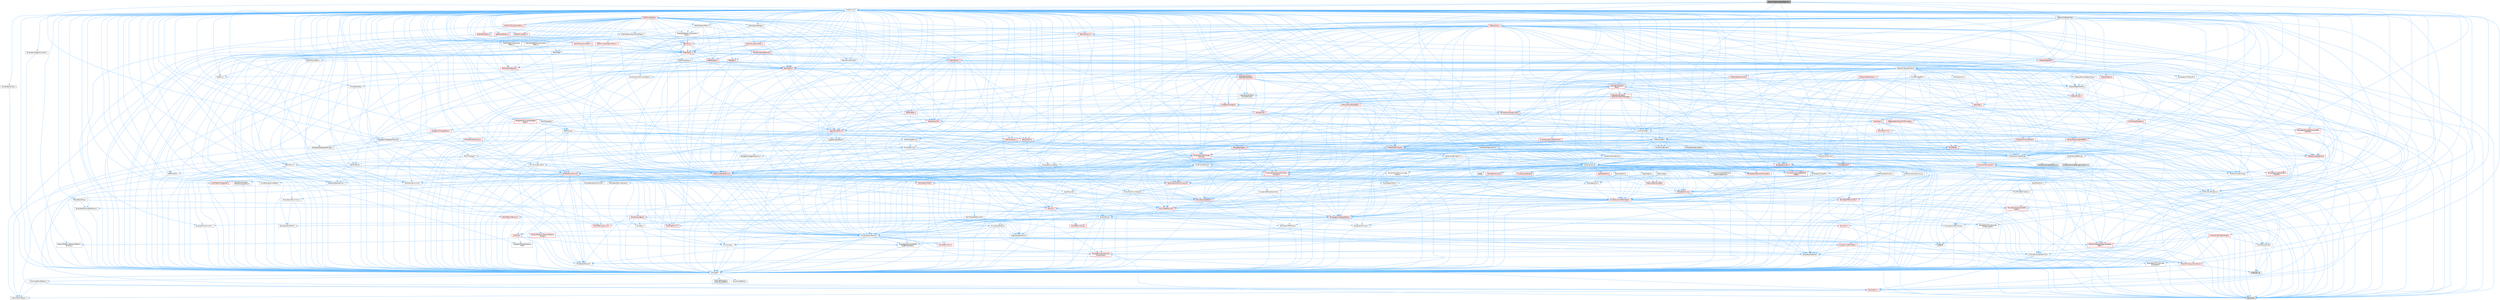 digraph "BlueprintNamespaceRegistry.h"
{
 // INTERACTIVE_SVG=YES
 // LATEX_PDF_SIZE
  bgcolor="transparent";
  edge [fontname=Helvetica,fontsize=10,labelfontname=Helvetica,labelfontsize=10];
  node [fontname=Helvetica,fontsize=10,shape=box,height=0.2,width=0.4];
  Node1 [id="Node000001",label="BlueprintNamespaceRegistry.h",height=0.2,width=0.4,color="gray40", fillcolor="grey60", style="filled", fontcolor="black",tooltip=" "];
  Node1 -> Node2 [id="edge1_Node000001_Node000002",color="steelblue1",style="solid",tooltip=" "];
  Node2 [id="Node000002",label="Containers/Array.h",height=0.2,width=0.4,color="grey40", fillcolor="white", style="filled",URL="$df/dd0/Array_8h.html",tooltip=" "];
  Node2 -> Node3 [id="edge2_Node000002_Node000003",color="steelblue1",style="solid",tooltip=" "];
  Node3 [id="Node000003",label="CoreTypes.h",height=0.2,width=0.4,color="grey40", fillcolor="white", style="filled",URL="$dc/dec/CoreTypes_8h.html",tooltip=" "];
  Node3 -> Node4 [id="edge3_Node000003_Node000004",color="steelblue1",style="solid",tooltip=" "];
  Node4 [id="Node000004",label="HAL/Platform.h",height=0.2,width=0.4,color="red", fillcolor="#FFF0F0", style="filled",URL="$d9/dd0/Platform_8h.html",tooltip=" "];
  Node4 -> Node7 [id="edge4_Node000004_Node000007",color="steelblue1",style="solid",tooltip=" "];
  Node7 [id="Node000007",label="type_traits",height=0.2,width=0.4,color="grey60", fillcolor="#E0E0E0", style="filled",tooltip=" "];
  Node4 -> Node8 [id="edge5_Node000004_Node000008",color="steelblue1",style="solid",tooltip=" "];
  Node8 [id="Node000008",label="PreprocessorHelpers.h",height=0.2,width=0.4,color="grey40", fillcolor="white", style="filled",URL="$db/ddb/PreprocessorHelpers_8h.html",tooltip=" "];
  Node3 -> Node14 [id="edge6_Node000003_Node000014",color="steelblue1",style="solid",tooltip=" "];
  Node14 [id="Node000014",label="ProfilingDebugging\l/UMemoryDefines.h",height=0.2,width=0.4,color="grey40", fillcolor="white", style="filled",URL="$d2/da2/UMemoryDefines_8h.html",tooltip=" "];
  Node3 -> Node15 [id="edge7_Node000003_Node000015",color="steelblue1",style="solid",tooltip=" "];
  Node15 [id="Node000015",label="Misc/CoreMiscDefines.h",height=0.2,width=0.4,color="grey40", fillcolor="white", style="filled",URL="$da/d38/CoreMiscDefines_8h.html",tooltip=" "];
  Node15 -> Node4 [id="edge8_Node000015_Node000004",color="steelblue1",style="solid",tooltip=" "];
  Node15 -> Node8 [id="edge9_Node000015_Node000008",color="steelblue1",style="solid",tooltip=" "];
  Node3 -> Node16 [id="edge10_Node000003_Node000016",color="steelblue1",style="solid",tooltip=" "];
  Node16 [id="Node000016",label="Misc/CoreDefines.h",height=0.2,width=0.4,color="grey40", fillcolor="white", style="filled",URL="$d3/dd2/CoreDefines_8h.html",tooltip=" "];
  Node2 -> Node17 [id="edge11_Node000002_Node000017",color="steelblue1",style="solid",tooltip=" "];
  Node17 [id="Node000017",label="Misc/AssertionMacros.h",height=0.2,width=0.4,color="grey40", fillcolor="white", style="filled",URL="$d0/dfa/AssertionMacros_8h.html",tooltip=" "];
  Node17 -> Node3 [id="edge12_Node000017_Node000003",color="steelblue1",style="solid",tooltip=" "];
  Node17 -> Node4 [id="edge13_Node000017_Node000004",color="steelblue1",style="solid",tooltip=" "];
  Node17 -> Node18 [id="edge14_Node000017_Node000018",color="steelblue1",style="solid",tooltip=" "];
  Node18 [id="Node000018",label="HAL/PlatformMisc.h",height=0.2,width=0.4,color="red", fillcolor="#FFF0F0", style="filled",URL="$d0/df5/PlatformMisc_8h.html",tooltip=" "];
  Node18 -> Node3 [id="edge15_Node000018_Node000003",color="steelblue1",style="solid",tooltip=" "];
  Node17 -> Node8 [id="edge16_Node000017_Node000008",color="steelblue1",style="solid",tooltip=" "];
  Node17 -> Node54 [id="edge17_Node000017_Node000054",color="steelblue1",style="solid",tooltip=" "];
  Node54 [id="Node000054",label="Templates/EnableIf.h",height=0.2,width=0.4,color="grey40", fillcolor="white", style="filled",URL="$d7/d60/EnableIf_8h.html",tooltip=" "];
  Node54 -> Node3 [id="edge18_Node000054_Node000003",color="steelblue1",style="solid",tooltip=" "];
  Node17 -> Node55 [id="edge19_Node000017_Node000055",color="steelblue1",style="solid",tooltip=" "];
  Node55 [id="Node000055",label="Templates/IsArrayOrRefOf\lTypeByPredicate.h",height=0.2,width=0.4,color="grey40", fillcolor="white", style="filled",URL="$d6/da1/IsArrayOrRefOfTypeByPredicate_8h.html",tooltip=" "];
  Node55 -> Node3 [id="edge20_Node000055_Node000003",color="steelblue1",style="solid",tooltip=" "];
  Node17 -> Node56 [id="edge21_Node000017_Node000056",color="steelblue1",style="solid",tooltip=" "];
  Node56 [id="Node000056",label="Templates/IsValidVariadic\lFunctionArg.h",height=0.2,width=0.4,color="red", fillcolor="#FFF0F0", style="filled",URL="$d0/dc8/IsValidVariadicFunctionArg_8h.html",tooltip=" "];
  Node56 -> Node3 [id="edge22_Node000056_Node000003",color="steelblue1",style="solid",tooltip=" "];
  Node56 -> Node7 [id="edge23_Node000056_Node000007",color="steelblue1",style="solid",tooltip=" "];
  Node17 -> Node58 [id="edge24_Node000017_Node000058",color="steelblue1",style="solid",tooltip=" "];
  Node58 [id="Node000058",label="Traits/IsCharEncodingCompatible\lWith.h",height=0.2,width=0.4,color="red", fillcolor="#FFF0F0", style="filled",URL="$df/dd1/IsCharEncodingCompatibleWith_8h.html",tooltip=" "];
  Node58 -> Node7 [id="edge25_Node000058_Node000007",color="steelblue1",style="solid",tooltip=" "];
  Node17 -> Node60 [id="edge26_Node000017_Node000060",color="steelblue1",style="solid",tooltip=" "];
  Node60 [id="Node000060",label="Misc/VarArgs.h",height=0.2,width=0.4,color="grey40", fillcolor="white", style="filled",URL="$d5/d6f/VarArgs_8h.html",tooltip=" "];
  Node60 -> Node3 [id="edge27_Node000060_Node000003",color="steelblue1",style="solid",tooltip=" "];
  Node17 -> Node61 [id="edge28_Node000017_Node000061",color="steelblue1",style="solid",tooltip=" "];
  Node61 [id="Node000061",label="String/FormatStringSan.h",height=0.2,width=0.4,color="red", fillcolor="#FFF0F0", style="filled",URL="$d3/d8b/FormatStringSan_8h.html",tooltip=" "];
  Node61 -> Node7 [id="edge29_Node000061_Node000007",color="steelblue1",style="solid",tooltip=" "];
  Node61 -> Node3 [id="edge30_Node000061_Node000003",color="steelblue1",style="solid",tooltip=" "];
  Node61 -> Node62 [id="edge31_Node000061_Node000062",color="steelblue1",style="solid",tooltip=" "];
  Node62 [id="Node000062",label="Templates/Requires.h",height=0.2,width=0.4,color="grey40", fillcolor="white", style="filled",URL="$dc/d96/Requires_8h.html",tooltip=" "];
  Node62 -> Node54 [id="edge32_Node000062_Node000054",color="steelblue1",style="solid",tooltip=" "];
  Node62 -> Node7 [id="edge33_Node000062_Node000007",color="steelblue1",style="solid",tooltip=" "];
  Node61 -> Node56 [id="edge34_Node000061_Node000056",color="steelblue1",style="solid",tooltip=" "];
  Node61 -> Node26 [id="edge35_Node000061_Node000026",color="steelblue1",style="solid",tooltip=" "];
  Node26 [id="Node000026",label="Containers/ContainersFwd.h",height=0.2,width=0.4,color="grey40", fillcolor="white", style="filled",URL="$d4/d0a/ContainersFwd_8h.html",tooltip=" "];
  Node26 -> Node4 [id="edge36_Node000026_Node000004",color="steelblue1",style="solid",tooltip=" "];
  Node26 -> Node3 [id="edge37_Node000026_Node000003",color="steelblue1",style="solid",tooltip=" "];
  Node26 -> Node23 [id="edge38_Node000026_Node000023",color="steelblue1",style="solid",tooltip=" "];
  Node23 [id="Node000023",label="Traits/IsContiguousContainer.h",height=0.2,width=0.4,color="red", fillcolor="#FFF0F0", style="filled",URL="$d5/d3c/IsContiguousContainer_8h.html",tooltip=" "];
  Node23 -> Node3 [id="edge39_Node000023_Node000003",color="steelblue1",style="solid",tooltip=" "];
  Node23 -> Node22 [id="edge40_Node000023_Node000022",color="steelblue1",style="solid",tooltip=" "];
  Node22 [id="Node000022",label="initializer_list",height=0.2,width=0.4,color="grey60", fillcolor="#E0E0E0", style="filled",tooltip=" "];
  Node17 -> Node67 [id="edge41_Node000017_Node000067",color="steelblue1",style="solid",tooltip=" "];
  Node67 [id="Node000067",label="atomic",height=0.2,width=0.4,color="grey60", fillcolor="#E0E0E0", style="filled",tooltip=" "];
  Node2 -> Node68 [id="edge42_Node000002_Node000068",color="steelblue1",style="solid",tooltip=" "];
  Node68 [id="Node000068",label="Misc/IntrusiveUnsetOptional\lState.h",height=0.2,width=0.4,color="red", fillcolor="#FFF0F0", style="filled",URL="$d2/d0a/IntrusiveUnsetOptionalState_8h.html",tooltip=" "];
  Node2 -> Node70 [id="edge43_Node000002_Node000070",color="steelblue1",style="solid",tooltip=" "];
  Node70 [id="Node000070",label="Misc/ReverseIterate.h",height=0.2,width=0.4,color="red", fillcolor="#FFF0F0", style="filled",URL="$db/de3/ReverseIterate_8h.html",tooltip=" "];
  Node70 -> Node4 [id="edge44_Node000070_Node000004",color="steelblue1",style="solid",tooltip=" "];
  Node2 -> Node72 [id="edge45_Node000002_Node000072",color="steelblue1",style="solid",tooltip=" "];
  Node72 [id="Node000072",label="HAL/UnrealMemory.h",height=0.2,width=0.4,color="red", fillcolor="#FFF0F0", style="filled",URL="$d9/d96/UnrealMemory_8h.html",tooltip=" "];
  Node72 -> Node3 [id="edge46_Node000072_Node000003",color="steelblue1",style="solid",tooltip=" "];
  Node72 -> Node76 [id="edge47_Node000072_Node000076",color="steelblue1",style="solid",tooltip=" "];
  Node76 [id="Node000076",label="HAL/MemoryBase.h",height=0.2,width=0.4,color="red", fillcolor="#FFF0F0", style="filled",URL="$d6/d9f/MemoryBase_8h.html",tooltip=" "];
  Node76 -> Node3 [id="edge48_Node000076_Node000003",color="steelblue1",style="solid",tooltip=" "];
  Node76 -> Node47 [id="edge49_Node000076_Node000047",color="steelblue1",style="solid",tooltip=" "];
  Node47 [id="Node000047",label="HAL/PlatformAtomics.h",height=0.2,width=0.4,color="red", fillcolor="#FFF0F0", style="filled",URL="$d3/d36/PlatformAtomics_8h.html",tooltip=" "];
  Node47 -> Node3 [id="edge50_Node000047_Node000003",color="steelblue1",style="solid",tooltip=" "];
  Node76 -> Node30 [id="edge51_Node000076_Node000030",color="steelblue1",style="solid",tooltip=" "];
  Node30 [id="Node000030",label="HAL/PlatformCrt.h",height=0.2,width=0.4,color="red", fillcolor="#FFF0F0", style="filled",URL="$d8/d75/PlatformCrt_8h.html",tooltip=" "];
  Node76 -> Node77 [id="edge52_Node000076_Node000077",color="steelblue1",style="solid",tooltip=" "];
  Node77 [id="Node000077",label="Misc/Exec.h",height=0.2,width=0.4,color="grey40", fillcolor="white", style="filled",URL="$de/ddb/Exec_8h.html",tooltip=" "];
  Node77 -> Node3 [id="edge53_Node000077_Node000003",color="steelblue1",style="solid",tooltip=" "];
  Node77 -> Node17 [id="edge54_Node000077_Node000017",color="steelblue1",style="solid",tooltip=" "];
  Node76 -> Node78 [id="edge55_Node000076_Node000078",color="steelblue1",style="solid",tooltip=" "];
  Node78 [id="Node000078",label="Misc/OutputDevice.h",height=0.2,width=0.4,color="grey40", fillcolor="white", style="filled",URL="$d7/d32/OutputDevice_8h.html",tooltip=" "];
  Node78 -> Node25 [id="edge56_Node000078_Node000025",color="steelblue1",style="solid",tooltip=" "];
  Node25 [id="Node000025",label="CoreFwd.h",height=0.2,width=0.4,color="red", fillcolor="#FFF0F0", style="filled",URL="$d1/d1e/CoreFwd_8h.html",tooltip=" "];
  Node25 -> Node3 [id="edge57_Node000025_Node000003",color="steelblue1",style="solid",tooltip=" "];
  Node25 -> Node26 [id="edge58_Node000025_Node000026",color="steelblue1",style="solid",tooltip=" "];
  Node25 -> Node28 [id="edge59_Node000025_Node000028",color="steelblue1",style="solid",tooltip=" "];
  Node28 [id="Node000028",label="UObject/UObjectHierarchy\lFwd.h",height=0.2,width=0.4,color="grey40", fillcolor="white", style="filled",URL="$d3/d13/UObjectHierarchyFwd_8h.html",tooltip=" "];
  Node78 -> Node3 [id="edge60_Node000078_Node000003",color="steelblue1",style="solid",tooltip=" "];
  Node78 -> Node79 [id="edge61_Node000078_Node000079",color="steelblue1",style="solid",tooltip=" "];
  Node79 [id="Node000079",label="Logging/LogVerbosity.h",height=0.2,width=0.4,color="grey40", fillcolor="white", style="filled",URL="$d2/d8f/LogVerbosity_8h.html",tooltip=" "];
  Node79 -> Node3 [id="edge62_Node000079_Node000003",color="steelblue1",style="solid",tooltip=" "];
  Node78 -> Node60 [id="edge63_Node000078_Node000060",color="steelblue1",style="solid",tooltip=" "];
  Node78 -> Node55 [id="edge64_Node000078_Node000055",color="steelblue1",style="solid",tooltip=" "];
  Node78 -> Node56 [id="edge65_Node000078_Node000056",color="steelblue1",style="solid",tooltip=" "];
  Node78 -> Node58 [id="edge66_Node000078_Node000058",color="steelblue1",style="solid",tooltip=" "];
  Node72 -> Node89 [id="edge67_Node000072_Node000089",color="steelblue1",style="solid",tooltip=" "];
  Node89 [id="Node000089",label="HAL/PlatformMemory.h",height=0.2,width=0.4,color="red", fillcolor="#FFF0F0", style="filled",URL="$de/d68/PlatformMemory_8h.html",tooltip=" "];
  Node89 -> Node3 [id="edge68_Node000089_Node000003",color="steelblue1",style="solid",tooltip=" "];
  Node72 -> Node92 [id="edge69_Node000072_Node000092",color="steelblue1",style="solid",tooltip=" "];
  Node92 [id="Node000092",label="Templates/IsPointer.h",height=0.2,width=0.4,color="grey40", fillcolor="white", style="filled",URL="$d7/d05/IsPointer_8h.html",tooltip=" "];
  Node92 -> Node3 [id="edge70_Node000092_Node000003",color="steelblue1",style="solid",tooltip=" "];
  Node2 -> Node93 [id="edge71_Node000002_Node000093",color="steelblue1",style="solid",tooltip=" "];
  Node93 [id="Node000093",label="Templates/UnrealTypeTraits.h",height=0.2,width=0.4,color="red", fillcolor="#FFF0F0", style="filled",URL="$d2/d2d/UnrealTypeTraits_8h.html",tooltip=" "];
  Node93 -> Node3 [id="edge72_Node000093_Node000003",color="steelblue1",style="solid",tooltip=" "];
  Node93 -> Node92 [id="edge73_Node000093_Node000092",color="steelblue1",style="solid",tooltip=" "];
  Node93 -> Node17 [id="edge74_Node000093_Node000017",color="steelblue1",style="solid",tooltip=" "];
  Node93 -> Node85 [id="edge75_Node000093_Node000085",color="steelblue1",style="solid",tooltip=" "];
  Node85 [id="Node000085",label="Templates/AndOrNot.h",height=0.2,width=0.4,color="grey40", fillcolor="white", style="filled",URL="$db/d0a/AndOrNot_8h.html",tooltip=" "];
  Node85 -> Node3 [id="edge76_Node000085_Node000003",color="steelblue1",style="solid",tooltip=" "];
  Node93 -> Node54 [id="edge77_Node000093_Node000054",color="steelblue1",style="solid",tooltip=" "];
  Node93 -> Node94 [id="edge78_Node000093_Node000094",color="steelblue1",style="solid",tooltip=" "];
  Node94 [id="Node000094",label="Templates/IsArithmetic.h",height=0.2,width=0.4,color="grey40", fillcolor="white", style="filled",URL="$d2/d5d/IsArithmetic_8h.html",tooltip=" "];
  Node94 -> Node3 [id="edge79_Node000094_Node000003",color="steelblue1",style="solid",tooltip=" "];
  Node93 -> Node96 [id="edge80_Node000093_Node000096",color="steelblue1",style="solid",tooltip=" "];
  Node96 [id="Node000096",label="Templates/IsPODType.h",height=0.2,width=0.4,color="grey40", fillcolor="white", style="filled",URL="$d7/db1/IsPODType_8h.html",tooltip=" "];
  Node96 -> Node3 [id="edge81_Node000096_Node000003",color="steelblue1",style="solid",tooltip=" "];
  Node93 -> Node97 [id="edge82_Node000093_Node000097",color="steelblue1",style="solid",tooltip=" "];
  Node97 [id="Node000097",label="Templates/IsUECoreType.h",height=0.2,width=0.4,color="grey40", fillcolor="white", style="filled",URL="$d1/db8/IsUECoreType_8h.html",tooltip=" "];
  Node97 -> Node3 [id="edge83_Node000097_Node000003",color="steelblue1",style="solid",tooltip=" "];
  Node97 -> Node7 [id="edge84_Node000097_Node000007",color="steelblue1",style="solid",tooltip=" "];
  Node93 -> Node86 [id="edge85_Node000093_Node000086",color="steelblue1",style="solid",tooltip=" "];
  Node86 [id="Node000086",label="Templates/IsTriviallyCopy\lConstructible.h",height=0.2,width=0.4,color="grey40", fillcolor="white", style="filled",URL="$d3/d78/IsTriviallyCopyConstructible_8h.html",tooltip=" "];
  Node86 -> Node3 [id="edge86_Node000086_Node000003",color="steelblue1",style="solid",tooltip=" "];
  Node86 -> Node7 [id="edge87_Node000086_Node000007",color="steelblue1",style="solid",tooltip=" "];
  Node2 -> Node98 [id="edge88_Node000002_Node000098",color="steelblue1",style="solid",tooltip=" "];
  Node98 [id="Node000098",label="Templates/UnrealTemplate.h",height=0.2,width=0.4,color="red", fillcolor="#FFF0F0", style="filled",URL="$d4/d24/UnrealTemplate_8h.html",tooltip=" "];
  Node98 -> Node3 [id="edge89_Node000098_Node000003",color="steelblue1",style="solid",tooltip=" "];
  Node98 -> Node92 [id="edge90_Node000098_Node000092",color="steelblue1",style="solid",tooltip=" "];
  Node98 -> Node72 [id="edge91_Node000098_Node000072",color="steelblue1",style="solid",tooltip=" "];
  Node98 -> Node93 [id="edge92_Node000098_Node000093",color="steelblue1",style="solid",tooltip=" "];
  Node98 -> Node101 [id="edge93_Node000098_Node000101",color="steelblue1",style="solid",tooltip=" "];
  Node101 [id="Node000101",label="Templates/RemoveReference.h",height=0.2,width=0.4,color="grey40", fillcolor="white", style="filled",URL="$da/dbe/RemoveReference_8h.html",tooltip=" "];
  Node101 -> Node3 [id="edge94_Node000101_Node000003",color="steelblue1",style="solid",tooltip=" "];
  Node98 -> Node62 [id="edge95_Node000098_Node000062",color="steelblue1",style="solid",tooltip=" "];
  Node98 -> Node102 [id="edge96_Node000098_Node000102",color="steelblue1",style="solid",tooltip=" "];
  Node102 [id="Node000102",label="Templates/TypeCompatible\lBytes.h",height=0.2,width=0.4,color="red", fillcolor="#FFF0F0", style="filled",URL="$df/d0a/TypeCompatibleBytes_8h.html",tooltip=" "];
  Node102 -> Node3 [id="edge97_Node000102_Node000003",color="steelblue1",style="solid",tooltip=" "];
  Node102 -> Node7 [id="edge98_Node000102_Node000007",color="steelblue1",style="solid",tooltip=" "];
  Node98 -> Node23 [id="edge99_Node000098_Node000023",color="steelblue1",style="solid",tooltip=" "];
  Node98 -> Node7 [id="edge100_Node000098_Node000007",color="steelblue1",style="solid",tooltip=" "];
  Node2 -> Node104 [id="edge101_Node000002_Node000104",color="steelblue1",style="solid",tooltip=" "];
  Node104 [id="Node000104",label="Containers/AllowShrinking.h",height=0.2,width=0.4,color="grey40", fillcolor="white", style="filled",URL="$d7/d1a/AllowShrinking_8h.html",tooltip=" "];
  Node104 -> Node3 [id="edge102_Node000104_Node000003",color="steelblue1",style="solid",tooltip=" "];
  Node2 -> Node105 [id="edge103_Node000002_Node000105",color="steelblue1",style="solid",tooltip=" "];
  Node105 [id="Node000105",label="Containers/ContainerAllocation\lPolicies.h",height=0.2,width=0.4,color="red", fillcolor="#FFF0F0", style="filled",URL="$d7/dff/ContainerAllocationPolicies_8h.html",tooltip=" "];
  Node105 -> Node3 [id="edge104_Node000105_Node000003",color="steelblue1",style="solid",tooltip=" "];
  Node105 -> Node105 [id="edge105_Node000105_Node000105",color="steelblue1",style="solid",tooltip=" "];
  Node105 -> Node107 [id="edge106_Node000105_Node000107",color="steelblue1",style="solid",tooltip=" "];
  Node107 [id="Node000107",label="HAL/PlatformMath.h",height=0.2,width=0.4,color="red", fillcolor="#FFF0F0", style="filled",URL="$dc/d53/PlatformMath_8h.html",tooltip=" "];
  Node107 -> Node3 [id="edge107_Node000107_Node000003",color="steelblue1",style="solid",tooltip=" "];
  Node105 -> Node72 [id="edge108_Node000105_Node000072",color="steelblue1",style="solid",tooltip=" "];
  Node105 -> Node40 [id="edge109_Node000105_Node000040",color="steelblue1",style="solid",tooltip=" "];
  Node40 [id="Node000040",label="Math/NumericLimits.h",height=0.2,width=0.4,color="grey40", fillcolor="white", style="filled",URL="$df/d1b/NumericLimits_8h.html",tooltip=" "];
  Node40 -> Node3 [id="edge110_Node000040_Node000003",color="steelblue1",style="solid",tooltip=" "];
  Node105 -> Node17 [id="edge111_Node000105_Node000017",color="steelblue1",style="solid",tooltip=" "];
  Node105 -> Node116 [id="edge112_Node000105_Node000116",color="steelblue1",style="solid",tooltip=" "];
  Node116 [id="Node000116",label="Templates/MemoryOps.h",height=0.2,width=0.4,color="red", fillcolor="#FFF0F0", style="filled",URL="$db/dea/MemoryOps_8h.html",tooltip=" "];
  Node116 -> Node3 [id="edge113_Node000116_Node000003",color="steelblue1",style="solid",tooltip=" "];
  Node116 -> Node72 [id="edge114_Node000116_Node000072",color="steelblue1",style="solid",tooltip=" "];
  Node116 -> Node87 [id="edge115_Node000116_Node000087",color="steelblue1",style="solid",tooltip=" "];
  Node87 [id="Node000087",label="Templates/IsTriviallyCopy\lAssignable.h",height=0.2,width=0.4,color="grey40", fillcolor="white", style="filled",URL="$d2/df2/IsTriviallyCopyAssignable_8h.html",tooltip=" "];
  Node87 -> Node3 [id="edge116_Node000087_Node000003",color="steelblue1",style="solid",tooltip=" "];
  Node87 -> Node7 [id="edge117_Node000087_Node000007",color="steelblue1",style="solid",tooltip=" "];
  Node116 -> Node86 [id="edge118_Node000116_Node000086",color="steelblue1",style="solid",tooltip=" "];
  Node116 -> Node62 [id="edge119_Node000116_Node000062",color="steelblue1",style="solid",tooltip=" "];
  Node116 -> Node93 [id="edge120_Node000116_Node000093",color="steelblue1",style="solid",tooltip=" "];
  Node116 -> Node7 [id="edge121_Node000116_Node000007",color="steelblue1",style="solid",tooltip=" "];
  Node105 -> Node102 [id="edge122_Node000105_Node000102",color="steelblue1",style="solid",tooltip=" "];
  Node105 -> Node7 [id="edge123_Node000105_Node000007",color="steelblue1",style="solid",tooltip=" "];
  Node2 -> Node117 [id="edge124_Node000002_Node000117",color="steelblue1",style="solid",tooltip=" "];
  Node117 [id="Node000117",label="Containers/ContainerElement\lTypeCompatibility.h",height=0.2,width=0.4,color="grey40", fillcolor="white", style="filled",URL="$df/ddf/ContainerElementTypeCompatibility_8h.html",tooltip=" "];
  Node117 -> Node3 [id="edge125_Node000117_Node000003",color="steelblue1",style="solid",tooltip=" "];
  Node117 -> Node93 [id="edge126_Node000117_Node000093",color="steelblue1",style="solid",tooltip=" "];
  Node2 -> Node118 [id="edge127_Node000002_Node000118",color="steelblue1",style="solid",tooltip=" "];
  Node118 [id="Node000118",label="Serialization/Archive.h",height=0.2,width=0.4,color="red", fillcolor="#FFF0F0", style="filled",URL="$d7/d3b/Archive_8h.html",tooltip=" "];
  Node118 -> Node25 [id="edge128_Node000118_Node000025",color="steelblue1",style="solid",tooltip=" "];
  Node118 -> Node3 [id="edge129_Node000118_Node000003",color="steelblue1",style="solid",tooltip=" "];
  Node118 -> Node119 [id="edge130_Node000118_Node000119",color="steelblue1",style="solid",tooltip=" "];
  Node119 [id="Node000119",label="HAL/PlatformProperties.h",height=0.2,width=0.4,color="red", fillcolor="#FFF0F0", style="filled",URL="$d9/db0/PlatformProperties_8h.html",tooltip=" "];
  Node119 -> Node3 [id="edge131_Node000119_Node000003",color="steelblue1",style="solid",tooltip=" "];
  Node118 -> Node122 [id="edge132_Node000118_Node000122",color="steelblue1",style="solid",tooltip=" "];
  Node122 [id="Node000122",label="Internationalization\l/TextNamespaceFwd.h",height=0.2,width=0.4,color="grey40", fillcolor="white", style="filled",URL="$d8/d97/TextNamespaceFwd_8h.html",tooltip=" "];
  Node122 -> Node3 [id="edge133_Node000122_Node000003",color="steelblue1",style="solid",tooltip=" "];
  Node118 -> Node17 [id="edge134_Node000118_Node000017",color="steelblue1",style="solid",tooltip=" "];
  Node118 -> Node123 [id="edge135_Node000118_Node000123",color="steelblue1",style="solid",tooltip=" "];
  Node123 [id="Node000123",label="Misc/EngineVersionBase.h",height=0.2,width=0.4,color="grey40", fillcolor="white", style="filled",URL="$d5/d2b/EngineVersionBase_8h.html",tooltip=" "];
  Node123 -> Node3 [id="edge136_Node000123_Node000003",color="steelblue1",style="solid",tooltip=" "];
  Node118 -> Node60 [id="edge137_Node000118_Node000060",color="steelblue1",style="solid",tooltip=" "];
  Node118 -> Node54 [id="edge138_Node000118_Node000054",color="steelblue1",style="solid",tooltip=" "];
  Node118 -> Node55 [id="edge139_Node000118_Node000055",color="steelblue1",style="solid",tooltip=" "];
  Node118 -> Node126 [id="edge140_Node000118_Node000126",color="steelblue1",style="solid",tooltip=" "];
  Node126 [id="Node000126",label="Templates/IsEnumClass.h",height=0.2,width=0.4,color="grey40", fillcolor="white", style="filled",URL="$d7/d15/IsEnumClass_8h.html",tooltip=" "];
  Node126 -> Node3 [id="edge141_Node000126_Node000003",color="steelblue1",style="solid",tooltip=" "];
  Node126 -> Node85 [id="edge142_Node000126_Node000085",color="steelblue1",style="solid",tooltip=" "];
  Node118 -> Node56 [id="edge143_Node000118_Node000056",color="steelblue1",style="solid",tooltip=" "];
  Node118 -> Node98 [id="edge144_Node000118_Node000098",color="steelblue1",style="solid",tooltip=" "];
  Node118 -> Node58 [id="edge145_Node000118_Node000058",color="steelblue1",style="solid",tooltip=" "];
  Node118 -> Node127 [id="edge146_Node000118_Node000127",color="steelblue1",style="solid",tooltip=" "];
  Node127 [id="Node000127",label="UObject/ObjectVersion.h",height=0.2,width=0.4,color="grey40", fillcolor="white", style="filled",URL="$da/d63/ObjectVersion_8h.html",tooltip=" "];
  Node127 -> Node3 [id="edge147_Node000127_Node000003",color="steelblue1",style="solid",tooltip=" "];
  Node2 -> Node128 [id="edge148_Node000002_Node000128",color="steelblue1",style="solid",tooltip=" "];
  Node128 [id="Node000128",label="Serialization/MemoryImage\lWriter.h",height=0.2,width=0.4,color="grey40", fillcolor="white", style="filled",URL="$d0/d08/MemoryImageWriter_8h.html",tooltip=" "];
  Node128 -> Node3 [id="edge149_Node000128_Node000003",color="steelblue1",style="solid",tooltip=" "];
  Node128 -> Node129 [id="edge150_Node000128_Node000129",color="steelblue1",style="solid",tooltip=" "];
  Node129 [id="Node000129",label="Serialization/MemoryLayout.h",height=0.2,width=0.4,color="red", fillcolor="#FFF0F0", style="filled",URL="$d7/d66/MemoryLayout_8h.html",tooltip=" "];
  Node129 -> Node132 [id="edge151_Node000129_Node000132",color="steelblue1",style="solid",tooltip=" "];
  Node132 [id="Node000132",label="Containers/EnumAsByte.h",height=0.2,width=0.4,color="grey40", fillcolor="white", style="filled",URL="$d6/d9a/EnumAsByte_8h.html",tooltip=" "];
  Node132 -> Node3 [id="edge152_Node000132_Node000003",color="steelblue1",style="solid",tooltip=" "];
  Node132 -> Node96 [id="edge153_Node000132_Node000096",color="steelblue1",style="solid",tooltip=" "];
  Node132 -> Node133 [id="edge154_Node000132_Node000133",color="steelblue1",style="solid",tooltip=" "];
  Node133 [id="Node000133",label="Templates/TypeHash.h",height=0.2,width=0.4,color="red", fillcolor="#FFF0F0", style="filled",URL="$d1/d62/TypeHash_8h.html",tooltip=" "];
  Node133 -> Node3 [id="edge155_Node000133_Node000003",color="steelblue1",style="solid",tooltip=" "];
  Node133 -> Node62 [id="edge156_Node000133_Node000062",color="steelblue1",style="solid",tooltip=" "];
  Node133 -> Node134 [id="edge157_Node000133_Node000134",color="steelblue1",style="solid",tooltip=" "];
  Node134 [id="Node000134",label="Misc/Crc.h",height=0.2,width=0.4,color="red", fillcolor="#FFF0F0", style="filled",URL="$d4/dd2/Crc_8h.html",tooltip=" "];
  Node134 -> Node3 [id="edge158_Node000134_Node000003",color="steelblue1",style="solid",tooltip=" "];
  Node134 -> Node74 [id="edge159_Node000134_Node000074",color="steelblue1",style="solid",tooltip=" "];
  Node74 [id="Node000074",label="HAL/PlatformString.h",height=0.2,width=0.4,color="red", fillcolor="#FFF0F0", style="filled",URL="$db/db5/PlatformString_8h.html",tooltip=" "];
  Node74 -> Node3 [id="edge160_Node000074_Node000003",color="steelblue1",style="solid",tooltip=" "];
  Node134 -> Node17 [id="edge161_Node000134_Node000017",color="steelblue1",style="solid",tooltip=" "];
  Node134 -> Node135 [id="edge162_Node000134_Node000135",color="steelblue1",style="solid",tooltip=" "];
  Node135 [id="Node000135",label="Misc/CString.h",height=0.2,width=0.4,color="grey40", fillcolor="white", style="filled",URL="$d2/d49/CString_8h.html",tooltip=" "];
  Node135 -> Node3 [id="edge163_Node000135_Node000003",color="steelblue1",style="solid",tooltip=" "];
  Node135 -> Node30 [id="edge164_Node000135_Node000030",color="steelblue1",style="solid",tooltip=" "];
  Node135 -> Node74 [id="edge165_Node000135_Node000074",color="steelblue1",style="solid",tooltip=" "];
  Node135 -> Node17 [id="edge166_Node000135_Node000017",color="steelblue1",style="solid",tooltip=" "];
  Node135 -> Node136 [id="edge167_Node000135_Node000136",color="steelblue1",style="solid",tooltip=" "];
  Node136 [id="Node000136",label="Misc/Char.h",height=0.2,width=0.4,color="red", fillcolor="#FFF0F0", style="filled",URL="$d0/d58/Char_8h.html",tooltip=" "];
  Node136 -> Node3 [id="edge168_Node000136_Node000003",color="steelblue1",style="solid",tooltip=" "];
  Node136 -> Node7 [id="edge169_Node000136_Node000007",color="steelblue1",style="solid",tooltip=" "];
  Node135 -> Node60 [id="edge170_Node000135_Node000060",color="steelblue1",style="solid",tooltip=" "];
  Node135 -> Node55 [id="edge171_Node000135_Node000055",color="steelblue1",style="solid",tooltip=" "];
  Node135 -> Node56 [id="edge172_Node000135_Node000056",color="steelblue1",style="solid",tooltip=" "];
  Node135 -> Node58 [id="edge173_Node000135_Node000058",color="steelblue1",style="solid",tooltip=" "];
  Node134 -> Node136 [id="edge174_Node000134_Node000136",color="steelblue1",style="solid",tooltip=" "];
  Node134 -> Node93 [id="edge175_Node000134_Node000093",color="steelblue1",style="solid",tooltip=" "];
  Node133 -> Node7 [id="edge176_Node000133_Node000007",color="steelblue1",style="solid",tooltip=" "];
  Node129 -> Node20 [id="edge177_Node000129_Node000020",color="steelblue1",style="solid",tooltip=" "];
  Node20 [id="Node000020",label="Containers/StringFwd.h",height=0.2,width=0.4,color="grey40", fillcolor="white", style="filled",URL="$df/d37/StringFwd_8h.html",tooltip=" "];
  Node20 -> Node3 [id="edge178_Node000020_Node000003",color="steelblue1",style="solid",tooltip=" "];
  Node20 -> Node21 [id="edge179_Node000020_Node000021",color="steelblue1",style="solid",tooltip=" "];
  Node21 [id="Node000021",label="Traits/ElementType.h",height=0.2,width=0.4,color="grey40", fillcolor="white", style="filled",URL="$d5/d4f/ElementType_8h.html",tooltip=" "];
  Node21 -> Node4 [id="edge180_Node000021_Node000004",color="steelblue1",style="solid",tooltip=" "];
  Node21 -> Node22 [id="edge181_Node000021_Node000022",color="steelblue1",style="solid",tooltip=" "];
  Node21 -> Node7 [id="edge182_Node000021_Node000007",color="steelblue1",style="solid",tooltip=" "];
  Node20 -> Node23 [id="edge183_Node000020_Node000023",color="steelblue1",style="solid",tooltip=" "];
  Node129 -> Node72 [id="edge184_Node000129_Node000072",color="steelblue1",style="solid",tooltip=" "];
  Node129 -> Node54 [id="edge185_Node000129_Node000054",color="steelblue1",style="solid",tooltip=" "];
  Node129 -> Node98 [id="edge186_Node000129_Node000098",color="steelblue1",style="solid",tooltip=" "];
  Node2 -> Node142 [id="edge187_Node000002_Node000142",color="steelblue1",style="solid",tooltip=" "];
  Node142 [id="Node000142",label="Algo/Heapify.h",height=0.2,width=0.4,color="grey40", fillcolor="white", style="filled",URL="$d0/d2a/Heapify_8h.html",tooltip=" "];
  Node142 -> Node143 [id="edge188_Node000142_Node000143",color="steelblue1",style="solid",tooltip=" "];
  Node143 [id="Node000143",label="Algo/Impl/BinaryHeap.h",height=0.2,width=0.4,color="red", fillcolor="#FFF0F0", style="filled",URL="$d7/da3/Algo_2Impl_2BinaryHeap_8h.html",tooltip=" "];
  Node143 -> Node144 [id="edge189_Node000143_Node000144",color="steelblue1",style="solid",tooltip=" "];
  Node144 [id="Node000144",label="Templates/Invoke.h",height=0.2,width=0.4,color="red", fillcolor="#FFF0F0", style="filled",URL="$d7/deb/Invoke_8h.html",tooltip=" "];
  Node144 -> Node3 [id="edge190_Node000144_Node000003",color="steelblue1",style="solid",tooltip=" "];
  Node144 -> Node98 [id="edge191_Node000144_Node000098",color="steelblue1",style="solid",tooltip=" "];
  Node144 -> Node7 [id="edge192_Node000144_Node000007",color="steelblue1",style="solid",tooltip=" "];
  Node143 -> Node7 [id="edge193_Node000143_Node000007",color="steelblue1",style="solid",tooltip=" "];
  Node142 -> Node148 [id="edge194_Node000142_Node000148",color="steelblue1",style="solid",tooltip=" "];
  Node148 [id="Node000148",label="Templates/IdentityFunctor.h",height=0.2,width=0.4,color="grey40", fillcolor="white", style="filled",URL="$d7/d2e/IdentityFunctor_8h.html",tooltip=" "];
  Node148 -> Node4 [id="edge195_Node000148_Node000004",color="steelblue1",style="solid",tooltip=" "];
  Node142 -> Node144 [id="edge196_Node000142_Node000144",color="steelblue1",style="solid",tooltip=" "];
  Node142 -> Node149 [id="edge197_Node000142_Node000149",color="steelblue1",style="solid",tooltip=" "];
  Node149 [id="Node000149",label="Templates/Less.h",height=0.2,width=0.4,color="grey40", fillcolor="white", style="filled",URL="$de/dc8/Less_8h.html",tooltip=" "];
  Node149 -> Node3 [id="edge198_Node000149_Node000003",color="steelblue1",style="solid",tooltip=" "];
  Node149 -> Node98 [id="edge199_Node000149_Node000098",color="steelblue1",style="solid",tooltip=" "];
  Node142 -> Node98 [id="edge200_Node000142_Node000098",color="steelblue1",style="solid",tooltip=" "];
  Node2 -> Node150 [id="edge201_Node000002_Node000150",color="steelblue1",style="solid",tooltip=" "];
  Node150 [id="Node000150",label="Algo/HeapSort.h",height=0.2,width=0.4,color="grey40", fillcolor="white", style="filled",URL="$d3/d92/HeapSort_8h.html",tooltip=" "];
  Node150 -> Node143 [id="edge202_Node000150_Node000143",color="steelblue1",style="solid",tooltip=" "];
  Node150 -> Node148 [id="edge203_Node000150_Node000148",color="steelblue1",style="solid",tooltip=" "];
  Node150 -> Node149 [id="edge204_Node000150_Node000149",color="steelblue1",style="solid",tooltip=" "];
  Node150 -> Node98 [id="edge205_Node000150_Node000098",color="steelblue1",style="solid",tooltip=" "];
  Node2 -> Node151 [id="edge206_Node000002_Node000151",color="steelblue1",style="solid",tooltip=" "];
  Node151 [id="Node000151",label="Algo/IsHeap.h",height=0.2,width=0.4,color="grey40", fillcolor="white", style="filled",URL="$de/d32/IsHeap_8h.html",tooltip=" "];
  Node151 -> Node143 [id="edge207_Node000151_Node000143",color="steelblue1",style="solid",tooltip=" "];
  Node151 -> Node148 [id="edge208_Node000151_Node000148",color="steelblue1",style="solid",tooltip=" "];
  Node151 -> Node144 [id="edge209_Node000151_Node000144",color="steelblue1",style="solid",tooltip=" "];
  Node151 -> Node149 [id="edge210_Node000151_Node000149",color="steelblue1",style="solid",tooltip=" "];
  Node151 -> Node98 [id="edge211_Node000151_Node000098",color="steelblue1",style="solid",tooltip=" "];
  Node2 -> Node143 [id="edge212_Node000002_Node000143",color="steelblue1",style="solid",tooltip=" "];
  Node2 -> Node152 [id="edge213_Node000002_Node000152",color="steelblue1",style="solid",tooltip=" "];
  Node152 [id="Node000152",label="Algo/StableSort.h",height=0.2,width=0.4,color="red", fillcolor="#FFF0F0", style="filled",URL="$d7/d3c/StableSort_8h.html",tooltip=" "];
  Node152 -> Node148 [id="edge214_Node000152_Node000148",color="steelblue1",style="solid",tooltip=" "];
  Node152 -> Node144 [id="edge215_Node000152_Node000144",color="steelblue1",style="solid",tooltip=" "];
  Node152 -> Node149 [id="edge216_Node000152_Node000149",color="steelblue1",style="solid",tooltip=" "];
  Node152 -> Node98 [id="edge217_Node000152_Node000098",color="steelblue1",style="solid",tooltip=" "];
  Node2 -> Node155 [id="edge218_Node000002_Node000155",color="steelblue1",style="solid",tooltip=" "];
  Node155 [id="Node000155",label="Concepts/GetTypeHashable.h",height=0.2,width=0.4,color="grey40", fillcolor="white", style="filled",URL="$d3/da2/GetTypeHashable_8h.html",tooltip=" "];
  Node155 -> Node3 [id="edge219_Node000155_Node000003",color="steelblue1",style="solid",tooltip=" "];
  Node155 -> Node133 [id="edge220_Node000155_Node000133",color="steelblue1",style="solid",tooltip=" "];
  Node2 -> Node148 [id="edge221_Node000002_Node000148",color="steelblue1",style="solid",tooltip=" "];
  Node2 -> Node144 [id="edge222_Node000002_Node000144",color="steelblue1",style="solid",tooltip=" "];
  Node2 -> Node149 [id="edge223_Node000002_Node000149",color="steelblue1",style="solid",tooltip=" "];
  Node2 -> Node156 [id="edge224_Node000002_Node000156",color="steelblue1",style="solid",tooltip=" "];
  Node156 [id="Node000156",label="Templates/LosesQualifiers\lFromTo.h",height=0.2,width=0.4,color="red", fillcolor="#FFF0F0", style="filled",URL="$d2/db3/LosesQualifiersFromTo_8h.html",tooltip=" "];
  Node156 -> Node7 [id="edge225_Node000156_Node000007",color="steelblue1",style="solid",tooltip=" "];
  Node2 -> Node62 [id="edge226_Node000002_Node000062",color="steelblue1",style="solid",tooltip=" "];
  Node2 -> Node157 [id="edge227_Node000002_Node000157",color="steelblue1",style="solid",tooltip=" "];
  Node157 [id="Node000157",label="Templates/Sorting.h",height=0.2,width=0.4,color="red", fillcolor="#FFF0F0", style="filled",URL="$d3/d9e/Sorting_8h.html",tooltip=" "];
  Node157 -> Node3 [id="edge228_Node000157_Node000003",color="steelblue1",style="solid",tooltip=" "];
  Node157 -> Node107 [id="edge229_Node000157_Node000107",color="steelblue1",style="solid",tooltip=" "];
  Node157 -> Node149 [id="edge230_Node000157_Node000149",color="steelblue1",style="solid",tooltip=" "];
  Node2 -> Node161 [id="edge231_Node000002_Node000161",color="steelblue1",style="solid",tooltip=" "];
  Node161 [id="Node000161",label="Templates/AlignmentTemplates.h",height=0.2,width=0.4,color="red", fillcolor="#FFF0F0", style="filled",URL="$dd/d32/AlignmentTemplates_8h.html",tooltip=" "];
  Node161 -> Node3 [id="edge232_Node000161_Node000003",color="steelblue1",style="solid",tooltip=" "];
  Node161 -> Node92 [id="edge233_Node000161_Node000092",color="steelblue1",style="solid",tooltip=" "];
  Node2 -> Node21 [id="edge234_Node000002_Node000021",color="steelblue1",style="solid",tooltip=" "];
  Node2 -> Node113 [id="edge235_Node000002_Node000113",color="steelblue1",style="solid",tooltip=" "];
  Node113 [id="Node000113",label="limits",height=0.2,width=0.4,color="grey60", fillcolor="#E0E0E0", style="filled",tooltip=" "];
  Node2 -> Node7 [id="edge236_Node000002_Node000007",color="steelblue1",style="solid",tooltip=" "];
  Node1 -> Node162 [id="edge237_Node000001_Node000162",color="steelblue1",style="solid",tooltip=" "];
  Node162 [id="Node000162",label="Containers/Set.h",height=0.2,width=0.4,color="grey40", fillcolor="white", style="filled",URL="$d4/d45/Set_8h.html",tooltip=" "];
  Node162 -> Node105 [id="edge238_Node000162_Node000105",color="steelblue1",style="solid",tooltip=" "];
  Node162 -> Node117 [id="edge239_Node000162_Node000117",color="steelblue1",style="solid",tooltip=" "];
  Node162 -> Node163 [id="edge240_Node000162_Node000163",color="steelblue1",style="solid",tooltip=" "];
  Node163 [id="Node000163",label="Containers/SetUtilities.h",height=0.2,width=0.4,color="grey40", fillcolor="white", style="filled",URL="$dc/de5/SetUtilities_8h.html",tooltip=" "];
  Node163 -> Node3 [id="edge241_Node000163_Node000003",color="steelblue1",style="solid",tooltip=" "];
  Node163 -> Node129 [id="edge242_Node000163_Node000129",color="steelblue1",style="solid",tooltip=" "];
  Node163 -> Node116 [id="edge243_Node000163_Node000116",color="steelblue1",style="solid",tooltip=" "];
  Node163 -> Node93 [id="edge244_Node000163_Node000093",color="steelblue1",style="solid",tooltip=" "];
  Node162 -> Node164 [id="edge245_Node000162_Node000164",color="steelblue1",style="solid",tooltip=" "];
  Node164 [id="Node000164",label="Containers/SparseArray.h",height=0.2,width=0.4,color="grey40", fillcolor="white", style="filled",URL="$d5/dbf/SparseArray_8h.html",tooltip=" "];
  Node164 -> Node3 [id="edge246_Node000164_Node000003",color="steelblue1",style="solid",tooltip=" "];
  Node164 -> Node17 [id="edge247_Node000164_Node000017",color="steelblue1",style="solid",tooltip=" "];
  Node164 -> Node72 [id="edge248_Node000164_Node000072",color="steelblue1",style="solid",tooltip=" "];
  Node164 -> Node93 [id="edge249_Node000164_Node000093",color="steelblue1",style="solid",tooltip=" "];
  Node164 -> Node98 [id="edge250_Node000164_Node000098",color="steelblue1",style="solid",tooltip=" "];
  Node164 -> Node105 [id="edge251_Node000164_Node000105",color="steelblue1",style="solid",tooltip=" "];
  Node164 -> Node149 [id="edge252_Node000164_Node000149",color="steelblue1",style="solid",tooltip=" "];
  Node164 -> Node2 [id="edge253_Node000164_Node000002",color="steelblue1",style="solid",tooltip=" "];
  Node164 -> Node160 [id="edge254_Node000164_Node000160",color="steelblue1",style="solid",tooltip=" "];
  Node160 [id="Node000160",label="Math/UnrealMathUtility.h",height=0.2,width=0.4,color="red", fillcolor="#FFF0F0", style="filled",URL="$db/db8/UnrealMathUtility_8h.html",tooltip=" "];
  Node160 -> Node3 [id="edge255_Node000160_Node000003",color="steelblue1",style="solid",tooltip=" "];
  Node160 -> Node17 [id="edge256_Node000160_Node000017",color="steelblue1",style="solid",tooltip=" "];
  Node160 -> Node107 [id="edge257_Node000160_Node000107",color="steelblue1",style="solid",tooltip=" "];
  Node160 -> Node62 [id="edge258_Node000160_Node000062",color="steelblue1",style="solid",tooltip=" "];
  Node164 -> Node165 [id="edge259_Node000164_Node000165",color="steelblue1",style="solid",tooltip=" "];
  Node165 [id="Node000165",label="Containers/ScriptArray.h",height=0.2,width=0.4,color="grey40", fillcolor="white", style="filled",URL="$dc/daf/ScriptArray_8h.html",tooltip=" "];
  Node165 -> Node3 [id="edge260_Node000165_Node000003",color="steelblue1",style="solid",tooltip=" "];
  Node165 -> Node17 [id="edge261_Node000165_Node000017",color="steelblue1",style="solid",tooltip=" "];
  Node165 -> Node72 [id="edge262_Node000165_Node000072",color="steelblue1",style="solid",tooltip=" "];
  Node165 -> Node104 [id="edge263_Node000165_Node000104",color="steelblue1",style="solid",tooltip=" "];
  Node165 -> Node105 [id="edge264_Node000165_Node000105",color="steelblue1",style="solid",tooltip=" "];
  Node165 -> Node2 [id="edge265_Node000165_Node000002",color="steelblue1",style="solid",tooltip=" "];
  Node165 -> Node22 [id="edge266_Node000165_Node000022",color="steelblue1",style="solid",tooltip=" "];
  Node164 -> Node166 [id="edge267_Node000164_Node000166",color="steelblue1",style="solid",tooltip=" "];
  Node166 [id="Node000166",label="Containers/BitArray.h",height=0.2,width=0.4,color="grey40", fillcolor="white", style="filled",URL="$d1/de4/BitArray_8h.html",tooltip=" "];
  Node166 -> Node105 [id="edge268_Node000166_Node000105",color="steelblue1",style="solid",tooltip=" "];
  Node166 -> Node3 [id="edge269_Node000166_Node000003",color="steelblue1",style="solid",tooltip=" "];
  Node166 -> Node47 [id="edge270_Node000166_Node000047",color="steelblue1",style="solid",tooltip=" "];
  Node166 -> Node72 [id="edge271_Node000166_Node000072",color="steelblue1",style="solid",tooltip=" "];
  Node166 -> Node160 [id="edge272_Node000166_Node000160",color="steelblue1",style="solid",tooltip=" "];
  Node166 -> Node17 [id="edge273_Node000166_Node000017",color="steelblue1",style="solid",tooltip=" "];
  Node166 -> Node42 [id="edge274_Node000166_Node000042",color="steelblue1",style="solid",tooltip=" "];
  Node42 [id="Node000042",label="Misc/EnumClassFlags.h",height=0.2,width=0.4,color="grey40", fillcolor="white", style="filled",URL="$d8/de7/EnumClassFlags_8h.html",tooltip=" "];
  Node166 -> Node118 [id="edge275_Node000166_Node000118",color="steelblue1",style="solid",tooltip=" "];
  Node166 -> Node128 [id="edge276_Node000166_Node000128",color="steelblue1",style="solid",tooltip=" "];
  Node166 -> Node129 [id="edge277_Node000166_Node000129",color="steelblue1",style="solid",tooltip=" "];
  Node166 -> Node54 [id="edge278_Node000166_Node000054",color="steelblue1",style="solid",tooltip=" "];
  Node166 -> Node144 [id="edge279_Node000166_Node000144",color="steelblue1",style="solid",tooltip=" "];
  Node166 -> Node98 [id="edge280_Node000166_Node000098",color="steelblue1",style="solid",tooltip=" "];
  Node166 -> Node93 [id="edge281_Node000166_Node000093",color="steelblue1",style="solid",tooltip=" "];
  Node164 -> Node167 [id="edge282_Node000164_Node000167",color="steelblue1",style="solid",tooltip=" "];
  Node167 [id="Node000167",label="Serialization/Structured\lArchive.h",height=0.2,width=0.4,color="red", fillcolor="#FFF0F0", style="filled",URL="$d9/d1e/StructuredArchive_8h.html",tooltip=" "];
  Node167 -> Node2 [id="edge283_Node000167_Node000002",color="steelblue1",style="solid",tooltip=" "];
  Node167 -> Node105 [id="edge284_Node000167_Node000105",color="steelblue1",style="solid",tooltip=" "];
  Node167 -> Node3 [id="edge285_Node000167_Node000003",color="steelblue1",style="solid",tooltip=" "];
  Node167 -> Node118 [id="edge286_Node000167_Node000118",color="steelblue1",style="solid",tooltip=" "];
  Node167 -> Node178 [id="edge287_Node000167_Node000178",color="steelblue1",style="solid",tooltip=" "];
  Node178 [id="Node000178",label="Templates/UniqueObj.h",height=0.2,width=0.4,color="grey40", fillcolor="white", style="filled",URL="$da/d95/UniqueObj_8h.html",tooltip=" "];
  Node178 -> Node3 [id="edge288_Node000178_Node000003",color="steelblue1",style="solid",tooltip=" "];
  Node178 -> Node179 [id="edge289_Node000178_Node000179",color="steelblue1",style="solid",tooltip=" "];
  Node179 [id="Node000179",label="Templates/UniquePtr.h",height=0.2,width=0.4,color="grey40", fillcolor="white", style="filled",URL="$de/d1a/UniquePtr_8h.html",tooltip=" "];
  Node179 -> Node3 [id="edge290_Node000179_Node000003",color="steelblue1",style="solid",tooltip=" "];
  Node179 -> Node98 [id="edge291_Node000179_Node000098",color="steelblue1",style="solid",tooltip=" "];
  Node179 -> Node180 [id="edge292_Node000179_Node000180",color="steelblue1",style="solid",tooltip=" "];
  Node180 [id="Node000180",label="Templates/IsArray.h",height=0.2,width=0.4,color="grey40", fillcolor="white", style="filled",URL="$d8/d8d/IsArray_8h.html",tooltip=" "];
  Node180 -> Node3 [id="edge293_Node000180_Node000003",color="steelblue1",style="solid",tooltip=" "];
  Node179 -> Node181 [id="edge294_Node000179_Node000181",color="steelblue1",style="solid",tooltip=" "];
  Node181 [id="Node000181",label="Templates/RemoveExtent.h",height=0.2,width=0.4,color="grey40", fillcolor="white", style="filled",URL="$dc/de9/RemoveExtent_8h.html",tooltip=" "];
  Node181 -> Node3 [id="edge295_Node000181_Node000003",color="steelblue1",style="solid",tooltip=" "];
  Node179 -> Node62 [id="edge296_Node000179_Node000062",color="steelblue1",style="solid",tooltip=" "];
  Node179 -> Node129 [id="edge297_Node000179_Node000129",color="steelblue1",style="solid",tooltip=" "];
  Node179 -> Node7 [id="edge298_Node000179_Node000007",color="steelblue1",style="solid",tooltip=" "];
  Node164 -> Node128 [id="edge299_Node000164_Node000128",color="steelblue1",style="solid",tooltip=" "];
  Node164 -> Node183 [id="edge300_Node000164_Node000183",color="steelblue1",style="solid",tooltip=" "];
  Node183 [id="Node000183",label="Containers/UnrealString.h",height=0.2,width=0.4,color="grey40", fillcolor="white", style="filled",URL="$d5/dba/UnrealString_8h.html",tooltip=" "];
  Node183 -> Node184 [id="edge301_Node000183_Node000184",color="steelblue1",style="solid",tooltip=" "];
  Node184 [id="Node000184",label="Containers/UnrealStringIncludes.h.inl",height=0.2,width=0.4,color="grey60", fillcolor="#E0E0E0", style="filled",tooltip=" "];
  Node183 -> Node185 [id="edge302_Node000183_Node000185",color="steelblue1",style="solid",tooltip=" "];
  Node185 [id="Node000185",label="Containers/UnrealString.h.inl",height=0.2,width=0.4,color="grey60", fillcolor="#E0E0E0", style="filled",tooltip=" "];
  Node183 -> Node186 [id="edge303_Node000183_Node000186",color="steelblue1",style="solid",tooltip=" "];
  Node186 [id="Node000186",label="Misc/StringFormatArg.h",height=0.2,width=0.4,color="grey40", fillcolor="white", style="filled",URL="$d2/d16/StringFormatArg_8h.html",tooltip=" "];
  Node186 -> Node26 [id="edge304_Node000186_Node000026",color="steelblue1",style="solid",tooltip=" "];
  Node164 -> Node68 [id="edge305_Node000164_Node000068",color="steelblue1",style="solid",tooltip=" "];
  Node162 -> Node26 [id="edge306_Node000162_Node000026",color="steelblue1",style="solid",tooltip=" "];
  Node162 -> Node160 [id="edge307_Node000162_Node000160",color="steelblue1",style="solid",tooltip=" "];
  Node162 -> Node17 [id="edge308_Node000162_Node000017",color="steelblue1",style="solid",tooltip=" "];
  Node162 -> Node187 [id="edge309_Node000162_Node000187",color="steelblue1",style="solid",tooltip=" "];
  Node187 [id="Node000187",label="Misc/StructBuilder.h",height=0.2,width=0.4,color="grey40", fillcolor="white", style="filled",URL="$d9/db3/StructBuilder_8h.html",tooltip=" "];
  Node187 -> Node3 [id="edge310_Node000187_Node000003",color="steelblue1",style="solid",tooltip=" "];
  Node187 -> Node160 [id="edge311_Node000187_Node000160",color="steelblue1",style="solid",tooltip=" "];
  Node187 -> Node161 [id="edge312_Node000187_Node000161",color="steelblue1",style="solid",tooltip=" "];
  Node162 -> Node128 [id="edge313_Node000162_Node000128",color="steelblue1",style="solid",tooltip=" "];
  Node162 -> Node167 [id="edge314_Node000162_Node000167",color="steelblue1",style="solid",tooltip=" "];
  Node162 -> Node188 [id="edge315_Node000162_Node000188",color="steelblue1",style="solid",tooltip=" "];
  Node188 [id="Node000188",label="Templates/Function.h",height=0.2,width=0.4,color="red", fillcolor="#FFF0F0", style="filled",URL="$df/df5/Function_8h.html",tooltip=" "];
  Node188 -> Node3 [id="edge316_Node000188_Node000003",color="steelblue1",style="solid",tooltip=" "];
  Node188 -> Node17 [id="edge317_Node000188_Node000017",color="steelblue1",style="solid",tooltip=" "];
  Node188 -> Node68 [id="edge318_Node000188_Node000068",color="steelblue1",style="solid",tooltip=" "];
  Node188 -> Node72 [id="edge319_Node000188_Node000072",color="steelblue1",style="solid",tooltip=" "];
  Node188 -> Node93 [id="edge320_Node000188_Node000093",color="steelblue1",style="solid",tooltip=" "];
  Node188 -> Node144 [id="edge321_Node000188_Node000144",color="steelblue1",style="solid",tooltip=" "];
  Node188 -> Node98 [id="edge322_Node000188_Node000098",color="steelblue1",style="solid",tooltip=" "];
  Node188 -> Node62 [id="edge323_Node000188_Node000062",color="steelblue1",style="solid",tooltip=" "];
  Node188 -> Node160 [id="edge324_Node000188_Node000160",color="steelblue1",style="solid",tooltip=" "];
  Node188 -> Node7 [id="edge325_Node000188_Node000007",color="steelblue1",style="solid",tooltip=" "];
  Node162 -> Node190 [id="edge326_Node000162_Node000190",color="steelblue1",style="solid",tooltip=" "];
  Node190 [id="Node000190",label="Templates/RetainedRef.h",height=0.2,width=0.4,color="grey40", fillcolor="white", style="filled",URL="$d1/dac/RetainedRef_8h.html",tooltip=" "];
  Node162 -> Node157 [id="edge327_Node000162_Node000157",color="steelblue1",style="solid",tooltip=" "];
  Node162 -> Node133 [id="edge328_Node000162_Node000133",color="steelblue1",style="solid",tooltip=" "];
  Node162 -> Node98 [id="edge329_Node000162_Node000098",color="steelblue1",style="solid",tooltip=" "];
  Node162 -> Node22 [id="edge330_Node000162_Node000022",color="steelblue1",style="solid",tooltip=" "];
  Node162 -> Node7 [id="edge331_Node000162_Node000007",color="steelblue1",style="solid",tooltip=" "];
  Node1 -> Node183 [id="edge332_Node000001_Node000183",color="steelblue1",style="solid",tooltip=" "];
  Node1 -> Node191 [id="edge333_Node000001_Node000191",color="steelblue1",style="solid",tooltip=" "];
  Node191 [id="Node000191",label="CoreMinimal.h",height=0.2,width=0.4,color="grey40", fillcolor="white", style="filled",URL="$d7/d67/CoreMinimal_8h.html",tooltip=" "];
  Node191 -> Node3 [id="edge334_Node000191_Node000003",color="steelblue1",style="solid",tooltip=" "];
  Node191 -> Node25 [id="edge335_Node000191_Node000025",color="steelblue1",style="solid",tooltip=" "];
  Node191 -> Node28 [id="edge336_Node000191_Node000028",color="steelblue1",style="solid",tooltip=" "];
  Node191 -> Node26 [id="edge337_Node000191_Node000026",color="steelblue1",style="solid",tooltip=" "];
  Node191 -> Node60 [id="edge338_Node000191_Node000060",color="steelblue1",style="solid",tooltip=" "];
  Node191 -> Node79 [id="edge339_Node000191_Node000079",color="steelblue1",style="solid",tooltip=" "];
  Node191 -> Node78 [id="edge340_Node000191_Node000078",color="steelblue1",style="solid",tooltip=" "];
  Node191 -> Node30 [id="edge341_Node000191_Node000030",color="steelblue1",style="solid",tooltip=" "];
  Node191 -> Node18 [id="edge342_Node000191_Node000018",color="steelblue1",style="solid",tooltip=" "];
  Node191 -> Node17 [id="edge343_Node000191_Node000017",color="steelblue1",style="solid",tooltip=" "];
  Node191 -> Node92 [id="edge344_Node000191_Node000092",color="steelblue1",style="solid",tooltip=" "];
  Node191 -> Node89 [id="edge345_Node000191_Node000089",color="steelblue1",style="solid",tooltip=" "];
  Node191 -> Node47 [id="edge346_Node000191_Node000047",color="steelblue1",style="solid",tooltip=" "];
  Node191 -> Node77 [id="edge347_Node000191_Node000077",color="steelblue1",style="solid",tooltip=" "];
  Node191 -> Node76 [id="edge348_Node000191_Node000076",color="steelblue1",style="solid",tooltip=" "];
  Node191 -> Node72 [id="edge349_Node000191_Node000072",color="steelblue1",style="solid",tooltip=" "];
  Node191 -> Node94 [id="edge350_Node000191_Node000094",color="steelblue1",style="solid",tooltip=" "];
  Node191 -> Node85 [id="edge351_Node000191_Node000085",color="steelblue1",style="solid",tooltip=" "];
  Node191 -> Node96 [id="edge352_Node000191_Node000096",color="steelblue1",style="solid",tooltip=" "];
  Node191 -> Node97 [id="edge353_Node000191_Node000097",color="steelblue1",style="solid",tooltip=" "];
  Node191 -> Node86 [id="edge354_Node000191_Node000086",color="steelblue1",style="solid",tooltip=" "];
  Node191 -> Node93 [id="edge355_Node000191_Node000093",color="steelblue1",style="solid",tooltip=" "];
  Node191 -> Node54 [id="edge356_Node000191_Node000054",color="steelblue1",style="solid",tooltip=" "];
  Node191 -> Node101 [id="edge357_Node000191_Node000101",color="steelblue1",style="solid",tooltip=" "];
  Node191 -> Node192 [id="edge358_Node000191_Node000192",color="steelblue1",style="solid",tooltip=" "];
  Node192 [id="Node000192",label="Templates/IntegralConstant.h",height=0.2,width=0.4,color="grey40", fillcolor="white", style="filled",URL="$db/d1b/IntegralConstant_8h.html",tooltip=" "];
  Node192 -> Node3 [id="edge359_Node000192_Node000003",color="steelblue1",style="solid",tooltip=" "];
  Node191 -> Node193 [id="edge360_Node000191_Node000193",color="steelblue1",style="solid",tooltip=" "];
  Node193 [id="Node000193",label="Templates/IsClass.h",height=0.2,width=0.4,color="grey40", fillcolor="white", style="filled",URL="$db/dcb/IsClass_8h.html",tooltip=" "];
  Node193 -> Node3 [id="edge361_Node000193_Node000003",color="steelblue1",style="solid",tooltip=" "];
  Node191 -> Node102 [id="edge362_Node000191_Node000102",color="steelblue1",style="solid",tooltip=" "];
  Node191 -> Node23 [id="edge363_Node000191_Node000023",color="steelblue1",style="solid",tooltip=" "];
  Node191 -> Node98 [id="edge364_Node000191_Node000098",color="steelblue1",style="solid",tooltip=" "];
  Node191 -> Node40 [id="edge365_Node000191_Node000040",color="steelblue1",style="solid",tooltip=" "];
  Node191 -> Node107 [id="edge366_Node000191_Node000107",color="steelblue1",style="solid",tooltip=" "];
  Node191 -> Node87 [id="edge367_Node000191_Node000087",color="steelblue1",style="solid",tooltip=" "];
  Node191 -> Node116 [id="edge368_Node000191_Node000116",color="steelblue1",style="solid",tooltip=" "];
  Node191 -> Node105 [id="edge369_Node000191_Node000105",color="steelblue1",style="solid",tooltip=" "];
  Node191 -> Node126 [id="edge370_Node000191_Node000126",color="steelblue1",style="solid",tooltip=" "];
  Node191 -> Node119 [id="edge371_Node000191_Node000119",color="steelblue1",style="solid",tooltip=" "];
  Node191 -> Node123 [id="edge372_Node000191_Node000123",color="steelblue1",style="solid",tooltip=" "];
  Node191 -> Node122 [id="edge373_Node000191_Node000122",color="steelblue1",style="solid",tooltip=" "];
  Node191 -> Node118 [id="edge374_Node000191_Node000118",color="steelblue1",style="solid",tooltip=" "];
  Node191 -> Node149 [id="edge375_Node000191_Node000149",color="steelblue1",style="solid",tooltip=" "];
  Node191 -> Node157 [id="edge376_Node000191_Node000157",color="steelblue1",style="solid",tooltip=" "];
  Node191 -> Node136 [id="edge377_Node000191_Node000136",color="steelblue1",style="solid",tooltip=" "];
  Node191 -> Node194 [id="edge378_Node000191_Node000194",color="steelblue1",style="solid",tooltip=" "];
  Node194 [id="Node000194",label="GenericPlatform/GenericPlatform\lStricmp.h",height=0.2,width=0.4,color="grey40", fillcolor="white", style="filled",URL="$d2/d86/GenericPlatformStricmp_8h.html",tooltip=" "];
  Node194 -> Node3 [id="edge379_Node000194_Node000003",color="steelblue1",style="solid",tooltip=" "];
  Node191 -> Node195 [id="edge380_Node000191_Node000195",color="steelblue1",style="solid",tooltip=" "];
  Node195 [id="Node000195",label="GenericPlatform/GenericPlatform\lString.h",height=0.2,width=0.4,color="red", fillcolor="#FFF0F0", style="filled",URL="$dd/d20/GenericPlatformString_8h.html",tooltip=" "];
  Node195 -> Node3 [id="edge381_Node000195_Node000003",color="steelblue1",style="solid",tooltip=" "];
  Node195 -> Node194 [id="edge382_Node000195_Node000194",color="steelblue1",style="solid",tooltip=" "];
  Node195 -> Node54 [id="edge383_Node000195_Node000054",color="steelblue1",style="solid",tooltip=" "];
  Node195 -> Node58 [id="edge384_Node000195_Node000058",color="steelblue1",style="solid",tooltip=" "];
  Node195 -> Node7 [id="edge385_Node000195_Node000007",color="steelblue1",style="solid",tooltip=" "];
  Node191 -> Node74 [id="edge386_Node000191_Node000074",color="steelblue1",style="solid",tooltip=" "];
  Node191 -> Node135 [id="edge387_Node000191_Node000135",color="steelblue1",style="solid",tooltip=" "];
  Node191 -> Node134 [id="edge388_Node000191_Node000134",color="steelblue1",style="solid",tooltip=" "];
  Node191 -> Node160 [id="edge389_Node000191_Node000160",color="steelblue1",style="solid",tooltip=" "];
  Node191 -> Node183 [id="edge390_Node000191_Node000183",color="steelblue1",style="solid",tooltip=" "];
  Node191 -> Node2 [id="edge391_Node000191_Node000002",color="steelblue1",style="solid",tooltip=" "];
  Node191 -> Node198 [id="edge392_Node000191_Node000198",color="steelblue1",style="solid",tooltip=" "];
  Node198 [id="Node000198",label="Misc/FrameNumber.h",height=0.2,width=0.4,color="grey40", fillcolor="white", style="filled",URL="$dd/dbd/FrameNumber_8h.html",tooltip=" "];
  Node198 -> Node3 [id="edge393_Node000198_Node000003",color="steelblue1",style="solid",tooltip=" "];
  Node198 -> Node40 [id="edge394_Node000198_Node000040",color="steelblue1",style="solid",tooltip=" "];
  Node198 -> Node160 [id="edge395_Node000198_Node000160",color="steelblue1",style="solid",tooltip=" "];
  Node198 -> Node54 [id="edge396_Node000198_Node000054",color="steelblue1",style="solid",tooltip=" "];
  Node198 -> Node93 [id="edge397_Node000198_Node000093",color="steelblue1",style="solid",tooltip=" "];
  Node191 -> Node199 [id="edge398_Node000191_Node000199",color="steelblue1",style="solid",tooltip=" "];
  Node199 [id="Node000199",label="Misc/Timespan.h",height=0.2,width=0.4,color="grey40", fillcolor="white", style="filled",URL="$da/dd9/Timespan_8h.html",tooltip=" "];
  Node199 -> Node3 [id="edge399_Node000199_Node000003",color="steelblue1",style="solid",tooltip=" "];
  Node199 -> Node200 [id="edge400_Node000199_Node000200",color="steelblue1",style="solid",tooltip=" "];
  Node200 [id="Node000200",label="Math/Interval.h",height=0.2,width=0.4,color="grey40", fillcolor="white", style="filled",URL="$d1/d55/Interval_8h.html",tooltip=" "];
  Node200 -> Node3 [id="edge401_Node000200_Node000003",color="steelblue1",style="solid",tooltip=" "];
  Node200 -> Node94 [id="edge402_Node000200_Node000094",color="steelblue1",style="solid",tooltip=" "];
  Node200 -> Node93 [id="edge403_Node000200_Node000093",color="steelblue1",style="solid",tooltip=" "];
  Node200 -> Node40 [id="edge404_Node000200_Node000040",color="steelblue1",style="solid",tooltip=" "];
  Node200 -> Node160 [id="edge405_Node000200_Node000160",color="steelblue1",style="solid",tooltip=" "];
  Node199 -> Node160 [id="edge406_Node000199_Node000160",color="steelblue1",style="solid",tooltip=" "];
  Node199 -> Node17 [id="edge407_Node000199_Node000017",color="steelblue1",style="solid",tooltip=" "];
  Node191 -> Node201 [id="edge408_Node000191_Node000201",color="steelblue1",style="solid",tooltip=" "];
  Node201 [id="Node000201",label="Containers/StringConv.h",height=0.2,width=0.4,color="grey40", fillcolor="white", style="filled",URL="$d3/ddf/StringConv_8h.html",tooltip=" "];
  Node201 -> Node3 [id="edge409_Node000201_Node000003",color="steelblue1",style="solid",tooltip=" "];
  Node201 -> Node17 [id="edge410_Node000201_Node000017",color="steelblue1",style="solid",tooltip=" "];
  Node201 -> Node105 [id="edge411_Node000201_Node000105",color="steelblue1",style="solid",tooltip=" "];
  Node201 -> Node2 [id="edge412_Node000201_Node000002",color="steelblue1",style="solid",tooltip=" "];
  Node201 -> Node135 [id="edge413_Node000201_Node000135",color="steelblue1",style="solid",tooltip=" "];
  Node201 -> Node180 [id="edge414_Node000201_Node000180",color="steelblue1",style="solid",tooltip=" "];
  Node201 -> Node98 [id="edge415_Node000201_Node000098",color="steelblue1",style="solid",tooltip=" "];
  Node201 -> Node93 [id="edge416_Node000201_Node000093",color="steelblue1",style="solid",tooltip=" "];
  Node201 -> Node21 [id="edge417_Node000201_Node000021",color="steelblue1",style="solid",tooltip=" "];
  Node201 -> Node58 [id="edge418_Node000201_Node000058",color="steelblue1",style="solid",tooltip=" "];
  Node201 -> Node23 [id="edge419_Node000201_Node000023",color="steelblue1",style="solid",tooltip=" "];
  Node201 -> Node7 [id="edge420_Node000201_Node000007",color="steelblue1",style="solid",tooltip=" "];
  Node191 -> Node202 [id="edge421_Node000191_Node000202",color="steelblue1",style="solid",tooltip=" "];
  Node202 [id="Node000202",label="UObject/UnrealNames.h",height=0.2,width=0.4,color="red", fillcolor="#FFF0F0", style="filled",URL="$d8/db1/UnrealNames_8h.html",tooltip=" "];
  Node202 -> Node3 [id="edge422_Node000202_Node000003",color="steelblue1",style="solid",tooltip=" "];
  Node191 -> Node204 [id="edge423_Node000191_Node000204",color="steelblue1",style="solid",tooltip=" "];
  Node204 [id="Node000204",label="UObject/NameTypes.h",height=0.2,width=0.4,color="red", fillcolor="#FFF0F0", style="filled",URL="$d6/d35/NameTypes_8h.html",tooltip=" "];
  Node204 -> Node3 [id="edge424_Node000204_Node000003",color="steelblue1",style="solid",tooltip=" "];
  Node204 -> Node17 [id="edge425_Node000204_Node000017",color="steelblue1",style="solid",tooltip=" "];
  Node204 -> Node72 [id="edge426_Node000204_Node000072",color="steelblue1",style="solid",tooltip=" "];
  Node204 -> Node93 [id="edge427_Node000204_Node000093",color="steelblue1",style="solid",tooltip=" "];
  Node204 -> Node98 [id="edge428_Node000204_Node000098",color="steelblue1",style="solid",tooltip=" "];
  Node204 -> Node183 [id="edge429_Node000204_Node000183",color="steelblue1",style="solid",tooltip=" "];
  Node204 -> Node201 [id="edge430_Node000204_Node000201",color="steelblue1",style="solid",tooltip=" "];
  Node204 -> Node20 [id="edge431_Node000204_Node000020",color="steelblue1",style="solid",tooltip=" "];
  Node204 -> Node202 [id="edge432_Node000204_Node000202",color="steelblue1",style="solid",tooltip=" "];
  Node204 -> Node129 [id="edge433_Node000204_Node000129",color="steelblue1",style="solid",tooltip=" "];
  Node204 -> Node68 [id="edge434_Node000204_Node000068",color="steelblue1",style="solid",tooltip=" "];
  Node191 -> Node212 [id="edge435_Node000191_Node000212",color="steelblue1",style="solid",tooltip=" "];
  Node212 [id="Node000212",label="Misc/Parse.h",height=0.2,width=0.4,color="red", fillcolor="#FFF0F0", style="filled",URL="$dc/d71/Parse_8h.html",tooltip=" "];
  Node212 -> Node20 [id="edge436_Node000212_Node000020",color="steelblue1",style="solid",tooltip=" "];
  Node212 -> Node183 [id="edge437_Node000212_Node000183",color="steelblue1",style="solid",tooltip=" "];
  Node212 -> Node3 [id="edge438_Node000212_Node000003",color="steelblue1",style="solid",tooltip=" "];
  Node212 -> Node30 [id="edge439_Node000212_Node000030",color="steelblue1",style="solid",tooltip=" "];
  Node212 -> Node42 [id="edge440_Node000212_Node000042",color="steelblue1",style="solid",tooltip=" "];
  Node212 -> Node188 [id="edge441_Node000212_Node000188",color="steelblue1",style="solid",tooltip=" "];
  Node191 -> Node161 [id="edge442_Node000191_Node000161",color="steelblue1",style="solid",tooltip=" "];
  Node191 -> Node187 [id="edge443_Node000191_Node000187",color="steelblue1",style="solid",tooltip=" "];
  Node191 -> Node109 [id="edge444_Node000191_Node000109",color="steelblue1",style="solid",tooltip=" "];
  Node109 [id="Node000109",label="Templates/Decay.h",height=0.2,width=0.4,color="grey40", fillcolor="white", style="filled",URL="$dd/d0f/Decay_8h.html",tooltip=" "];
  Node109 -> Node3 [id="edge445_Node000109_Node000003",color="steelblue1",style="solid",tooltip=" "];
  Node109 -> Node101 [id="edge446_Node000109_Node000101",color="steelblue1",style="solid",tooltip=" "];
  Node109 -> Node7 [id="edge447_Node000109_Node000007",color="steelblue1",style="solid",tooltip=" "];
  Node191 -> Node213 [id="edge448_Node000191_Node000213",color="steelblue1",style="solid",tooltip=" "];
  Node213 [id="Node000213",label="Templates/PointerIsConvertible\lFromTo.h",height=0.2,width=0.4,color="red", fillcolor="#FFF0F0", style="filled",URL="$d6/d65/PointerIsConvertibleFromTo_8h.html",tooltip=" "];
  Node213 -> Node3 [id="edge449_Node000213_Node000003",color="steelblue1",style="solid",tooltip=" "];
  Node213 -> Node156 [id="edge450_Node000213_Node000156",color="steelblue1",style="solid",tooltip=" "];
  Node213 -> Node7 [id="edge451_Node000213_Node000007",color="steelblue1",style="solid",tooltip=" "];
  Node191 -> Node144 [id="edge452_Node000191_Node000144",color="steelblue1",style="solid",tooltip=" "];
  Node191 -> Node188 [id="edge453_Node000191_Node000188",color="steelblue1",style="solid",tooltip=" "];
  Node191 -> Node133 [id="edge454_Node000191_Node000133",color="steelblue1",style="solid",tooltip=" "];
  Node191 -> Node165 [id="edge455_Node000191_Node000165",color="steelblue1",style="solid",tooltip=" "];
  Node191 -> Node166 [id="edge456_Node000191_Node000166",color="steelblue1",style="solid",tooltip=" "];
  Node191 -> Node164 [id="edge457_Node000191_Node000164",color="steelblue1",style="solid",tooltip=" "];
  Node191 -> Node162 [id="edge458_Node000191_Node000162",color="steelblue1",style="solid",tooltip=" "];
  Node191 -> Node214 [id="edge459_Node000191_Node000214",color="steelblue1",style="solid",tooltip=" "];
  Node214 [id="Node000214",label="Algo/Reverse.h",height=0.2,width=0.4,color="grey40", fillcolor="white", style="filled",URL="$d5/d93/Reverse_8h.html",tooltip=" "];
  Node214 -> Node3 [id="edge460_Node000214_Node000003",color="steelblue1",style="solid",tooltip=" "];
  Node214 -> Node98 [id="edge461_Node000214_Node000098",color="steelblue1",style="solid",tooltip=" "];
  Node191 -> Node215 [id="edge462_Node000191_Node000215",color="steelblue1",style="solid",tooltip=" "];
  Node215 [id="Node000215",label="Containers/Map.h",height=0.2,width=0.4,color="grey40", fillcolor="white", style="filled",URL="$df/d79/Map_8h.html",tooltip=" "];
  Node215 -> Node3 [id="edge463_Node000215_Node000003",color="steelblue1",style="solid",tooltip=" "];
  Node215 -> Node214 [id="edge464_Node000215_Node000214",color="steelblue1",style="solid",tooltip=" "];
  Node215 -> Node117 [id="edge465_Node000215_Node000117",color="steelblue1",style="solid",tooltip=" "];
  Node215 -> Node162 [id="edge466_Node000215_Node000162",color="steelblue1",style="solid",tooltip=" "];
  Node215 -> Node183 [id="edge467_Node000215_Node000183",color="steelblue1",style="solid",tooltip=" "];
  Node215 -> Node17 [id="edge468_Node000215_Node000017",color="steelblue1",style="solid",tooltip=" "];
  Node215 -> Node187 [id="edge469_Node000215_Node000187",color="steelblue1",style="solid",tooltip=" "];
  Node215 -> Node188 [id="edge470_Node000215_Node000188",color="steelblue1",style="solid",tooltip=" "];
  Node215 -> Node157 [id="edge471_Node000215_Node000157",color="steelblue1",style="solid",tooltip=" "];
  Node215 -> Node216 [id="edge472_Node000215_Node000216",color="steelblue1",style="solid",tooltip=" "];
  Node216 [id="Node000216",label="Templates/Tuple.h",height=0.2,width=0.4,color="red", fillcolor="#FFF0F0", style="filled",URL="$d2/d4f/Tuple_8h.html",tooltip=" "];
  Node216 -> Node3 [id="edge473_Node000216_Node000003",color="steelblue1",style="solid",tooltip=" "];
  Node216 -> Node98 [id="edge474_Node000216_Node000098",color="steelblue1",style="solid",tooltip=" "];
  Node216 -> Node217 [id="edge475_Node000216_Node000217",color="steelblue1",style="solid",tooltip=" "];
  Node217 [id="Node000217",label="Delegates/IntegerSequence.h",height=0.2,width=0.4,color="grey40", fillcolor="white", style="filled",URL="$d2/dcc/IntegerSequence_8h.html",tooltip=" "];
  Node217 -> Node3 [id="edge476_Node000217_Node000003",color="steelblue1",style="solid",tooltip=" "];
  Node216 -> Node144 [id="edge477_Node000216_Node000144",color="steelblue1",style="solid",tooltip=" "];
  Node216 -> Node167 [id="edge478_Node000216_Node000167",color="steelblue1",style="solid",tooltip=" "];
  Node216 -> Node129 [id="edge479_Node000216_Node000129",color="steelblue1",style="solid",tooltip=" "];
  Node216 -> Node62 [id="edge480_Node000216_Node000062",color="steelblue1",style="solid",tooltip=" "];
  Node216 -> Node133 [id="edge481_Node000216_Node000133",color="steelblue1",style="solid",tooltip=" "];
  Node216 -> Node7 [id="edge482_Node000216_Node000007",color="steelblue1",style="solid",tooltip=" "];
  Node215 -> Node98 [id="edge483_Node000215_Node000098",color="steelblue1",style="solid",tooltip=" "];
  Node215 -> Node93 [id="edge484_Node000215_Node000093",color="steelblue1",style="solid",tooltip=" "];
  Node215 -> Node7 [id="edge485_Node000215_Node000007",color="steelblue1",style="solid",tooltip=" "];
  Node191 -> Node219 [id="edge486_Node000191_Node000219",color="steelblue1",style="solid",tooltip=" "];
  Node219 [id="Node000219",label="Math/IntPoint.h",height=0.2,width=0.4,color="red", fillcolor="#FFF0F0", style="filled",URL="$d3/df7/IntPoint_8h.html",tooltip=" "];
  Node219 -> Node3 [id="edge487_Node000219_Node000003",color="steelblue1",style="solid",tooltip=" "];
  Node219 -> Node17 [id="edge488_Node000219_Node000017",color="steelblue1",style="solid",tooltip=" "];
  Node219 -> Node212 [id="edge489_Node000219_Node000212",color="steelblue1",style="solid",tooltip=" "];
  Node219 -> Node160 [id="edge490_Node000219_Node000160",color="steelblue1",style="solid",tooltip=" "];
  Node219 -> Node183 [id="edge491_Node000219_Node000183",color="steelblue1",style="solid",tooltip=" "];
  Node219 -> Node167 [id="edge492_Node000219_Node000167",color="steelblue1",style="solid",tooltip=" "];
  Node219 -> Node133 [id="edge493_Node000219_Node000133",color="steelblue1",style="solid",tooltip=" "];
  Node191 -> Node221 [id="edge494_Node000191_Node000221",color="steelblue1",style="solid",tooltip=" "];
  Node221 [id="Node000221",label="Math/IntVector.h",height=0.2,width=0.4,color="red", fillcolor="#FFF0F0", style="filled",URL="$d7/d44/IntVector_8h.html",tooltip=" "];
  Node221 -> Node3 [id="edge495_Node000221_Node000003",color="steelblue1",style="solid",tooltip=" "];
  Node221 -> Node134 [id="edge496_Node000221_Node000134",color="steelblue1",style="solid",tooltip=" "];
  Node221 -> Node212 [id="edge497_Node000221_Node000212",color="steelblue1",style="solid",tooltip=" "];
  Node221 -> Node160 [id="edge498_Node000221_Node000160",color="steelblue1",style="solid",tooltip=" "];
  Node221 -> Node183 [id="edge499_Node000221_Node000183",color="steelblue1",style="solid",tooltip=" "];
  Node221 -> Node167 [id="edge500_Node000221_Node000167",color="steelblue1",style="solid",tooltip=" "];
  Node191 -> Node222 [id="edge501_Node000191_Node000222",color="steelblue1",style="solid",tooltip=" "];
  Node222 [id="Node000222",label="Logging/LogCategory.h",height=0.2,width=0.4,color="grey40", fillcolor="white", style="filled",URL="$d9/d36/LogCategory_8h.html",tooltip=" "];
  Node222 -> Node3 [id="edge502_Node000222_Node000003",color="steelblue1",style="solid",tooltip=" "];
  Node222 -> Node79 [id="edge503_Node000222_Node000079",color="steelblue1",style="solid",tooltip=" "];
  Node222 -> Node204 [id="edge504_Node000222_Node000204",color="steelblue1",style="solid",tooltip=" "];
  Node191 -> Node223 [id="edge505_Node000191_Node000223",color="steelblue1",style="solid",tooltip=" "];
  Node223 [id="Node000223",label="Logging/LogMacros.h",height=0.2,width=0.4,color="red", fillcolor="#FFF0F0", style="filled",URL="$d0/d16/LogMacros_8h.html",tooltip=" "];
  Node223 -> Node183 [id="edge506_Node000223_Node000183",color="steelblue1",style="solid",tooltip=" "];
  Node223 -> Node3 [id="edge507_Node000223_Node000003",color="steelblue1",style="solid",tooltip=" "];
  Node223 -> Node8 [id="edge508_Node000223_Node000008",color="steelblue1",style="solid",tooltip=" "];
  Node223 -> Node222 [id="edge509_Node000223_Node000222",color="steelblue1",style="solid",tooltip=" "];
  Node223 -> Node79 [id="edge510_Node000223_Node000079",color="steelblue1",style="solid",tooltip=" "];
  Node223 -> Node17 [id="edge511_Node000223_Node000017",color="steelblue1",style="solid",tooltip=" "];
  Node223 -> Node60 [id="edge512_Node000223_Node000060",color="steelblue1",style="solid",tooltip=" "];
  Node223 -> Node61 [id="edge513_Node000223_Node000061",color="steelblue1",style="solid",tooltip=" "];
  Node223 -> Node54 [id="edge514_Node000223_Node000054",color="steelblue1",style="solid",tooltip=" "];
  Node223 -> Node55 [id="edge515_Node000223_Node000055",color="steelblue1",style="solid",tooltip=" "];
  Node223 -> Node56 [id="edge516_Node000223_Node000056",color="steelblue1",style="solid",tooltip=" "];
  Node223 -> Node58 [id="edge517_Node000223_Node000058",color="steelblue1",style="solid",tooltip=" "];
  Node223 -> Node7 [id="edge518_Node000223_Node000007",color="steelblue1",style="solid",tooltip=" "];
  Node191 -> Node226 [id="edge519_Node000191_Node000226",color="steelblue1",style="solid",tooltip=" "];
  Node226 [id="Node000226",label="Math/Vector2D.h",height=0.2,width=0.4,color="red", fillcolor="#FFF0F0", style="filled",URL="$d3/db0/Vector2D_8h.html",tooltip=" "];
  Node226 -> Node3 [id="edge520_Node000226_Node000003",color="steelblue1",style="solid",tooltip=" "];
  Node226 -> Node17 [id="edge521_Node000226_Node000017",color="steelblue1",style="solid",tooltip=" "];
  Node226 -> Node134 [id="edge522_Node000226_Node000134",color="steelblue1",style="solid",tooltip=" "];
  Node226 -> Node160 [id="edge523_Node000226_Node000160",color="steelblue1",style="solid",tooltip=" "];
  Node226 -> Node183 [id="edge524_Node000226_Node000183",color="steelblue1",style="solid",tooltip=" "];
  Node226 -> Node212 [id="edge525_Node000226_Node000212",color="steelblue1",style="solid",tooltip=" "];
  Node226 -> Node219 [id="edge526_Node000226_Node000219",color="steelblue1",style="solid",tooltip=" "];
  Node226 -> Node223 [id="edge527_Node000226_Node000223",color="steelblue1",style="solid",tooltip=" "];
  Node226 -> Node7 [id="edge528_Node000226_Node000007",color="steelblue1",style="solid",tooltip=" "];
  Node191 -> Node230 [id="edge529_Node000191_Node000230",color="steelblue1",style="solid",tooltip=" "];
  Node230 [id="Node000230",label="Math/IntRect.h",height=0.2,width=0.4,color="red", fillcolor="#FFF0F0", style="filled",URL="$d7/d53/IntRect_8h.html",tooltip=" "];
  Node230 -> Node3 [id="edge530_Node000230_Node000003",color="steelblue1",style="solid",tooltip=" "];
  Node230 -> Node160 [id="edge531_Node000230_Node000160",color="steelblue1",style="solid",tooltip=" "];
  Node230 -> Node183 [id="edge532_Node000230_Node000183",color="steelblue1",style="solid",tooltip=" "];
  Node230 -> Node219 [id="edge533_Node000230_Node000219",color="steelblue1",style="solid",tooltip=" "];
  Node230 -> Node226 [id="edge534_Node000230_Node000226",color="steelblue1",style="solid",tooltip=" "];
  Node191 -> Node231 [id="edge535_Node000191_Node000231",color="steelblue1",style="solid",tooltip=" "];
  Node231 [id="Node000231",label="Misc/ByteSwap.h",height=0.2,width=0.4,color="grey40", fillcolor="white", style="filled",URL="$dc/dd7/ByteSwap_8h.html",tooltip=" "];
  Node231 -> Node3 [id="edge536_Node000231_Node000003",color="steelblue1",style="solid",tooltip=" "];
  Node231 -> Node30 [id="edge537_Node000231_Node000030",color="steelblue1",style="solid",tooltip=" "];
  Node191 -> Node132 [id="edge538_Node000191_Node000132",color="steelblue1",style="solid",tooltip=" "];
  Node191 -> Node232 [id="edge539_Node000191_Node000232",color="steelblue1",style="solid",tooltip=" "];
  Node232 [id="Node000232",label="HAL/PlatformTLS.h",height=0.2,width=0.4,color="red", fillcolor="#FFF0F0", style="filled",URL="$d0/def/PlatformTLS_8h.html",tooltip=" "];
  Node232 -> Node3 [id="edge540_Node000232_Node000003",color="steelblue1",style="solid",tooltip=" "];
  Node191 -> Node235 [id="edge541_Node000191_Node000235",color="steelblue1",style="solid",tooltip=" "];
  Node235 [id="Node000235",label="CoreGlobals.h",height=0.2,width=0.4,color="red", fillcolor="#FFF0F0", style="filled",URL="$d5/d8c/CoreGlobals_8h.html",tooltip=" "];
  Node235 -> Node183 [id="edge542_Node000235_Node000183",color="steelblue1",style="solid",tooltip=" "];
  Node235 -> Node3 [id="edge543_Node000235_Node000003",color="steelblue1",style="solid",tooltip=" "];
  Node235 -> Node232 [id="edge544_Node000235_Node000232",color="steelblue1",style="solid",tooltip=" "];
  Node235 -> Node223 [id="edge545_Node000235_Node000223",color="steelblue1",style="solid",tooltip=" "];
  Node235 -> Node42 [id="edge546_Node000235_Node000042",color="steelblue1",style="solid",tooltip=" "];
  Node235 -> Node78 [id="edge547_Node000235_Node000078",color="steelblue1",style="solid",tooltip=" "];
  Node235 -> Node204 [id="edge548_Node000235_Node000204",color="steelblue1",style="solid",tooltip=" "];
  Node235 -> Node67 [id="edge549_Node000235_Node000067",color="steelblue1",style="solid",tooltip=" "];
  Node191 -> Node236 [id="edge550_Node000191_Node000236",color="steelblue1",style="solid",tooltip=" "];
  Node236 [id="Node000236",label="Templates/SharedPointer.h",height=0.2,width=0.4,color="red", fillcolor="#FFF0F0", style="filled",URL="$d2/d17/SharedPointer_8h.html",tooltip=" "];
  Node236 -> Node3 [id="edge551_Node000236_Node000003",color="steelblue1",style="solid",tooltip=" "];
  Node236 -> Node68 [id="edge552_Node000236_Node000068",color="steelblue1",style="solid",tooltip=" "];
  Node236 -> Node213 [id="edge553_Node000236_Node000213",color="steelblue1",style="solid",tooltip=" "];
  Node236 -> Node17 [id="edge554_Node000236_Node000017",color="steelblue1",style="solid",tooltip=" "];
  Node236 -> Node72 [id="edge555_Node000236_Node000072",color="steelblue1",style="solid",tooltip=" "];
  Node236 -> Node2 [id="edge556_Node000236_Node000002",color="steelblue1",style="solid",tooltip=" "];
  Node236 -> Node215 [id="edge557_Node000236_Node000215",color="steelblue1",style="solid",tooltip=" "];
  Node236 -> Node235 [id="edge558_Node000236_Node000235",color="steelblue1",style="solid",tooltip=" "];
  Node191 -> Node241 [id="edge559_Node000191_Node000241",color="steelblue1",style="solid",tooltip=" "];
  Node241 [id="Node000241",label="Internationalization\l/CulturePointer.h",height=0.2,width=0.4,color="grey40", fillcolor="white", style="filled",URL="$d6/dbe/CulturePointer_8h.html",tooltip=" "];
  Node241 -> Node3 [id="edge560_Node000241_Node000003",color="steelblue1",style="solid",tooltip=" "];
  Node241 -> Node236 [id="edge561_Node000241_Node000236",color="steelblue1",style="solid",tooltip=" "];
  Node191 -> Node242 [id="edge562_Node000191_Node000242",color="steelblue1",style="solid",tooltip=" "];
  Node242 [id="Node000242",label="UObject/WeakObjectPtrTemplates.h",height=0.2,width=0.4,color="red", fillcolor="#FFF0F0", style="filled",URL="$d8/d3b/WeakObjectPtrTemplates_8h.html",tooltip=" "];
  Node242 -> Node3 [id="edge563_Node000242_Node000003",color="steelblue1",style="solid",tooltip=" "];
  Node242 -> Node156 [id="edge564_Node000242_Node000156",color="steelblue1",style="solid",tooltip=" "];
  Node242 -> Node62 [id="edge565_Node000242_Node000062",color="steelblue1",style="solid",tooltip=" "];
  Node242 -> Node215 [id="edge566_Node000242_Node000215",color="steelblue1",style="solid",tooltip=" "];
  Node242 -> Node7 [id="edge567_Node000242_Node000007",color="steelblue1",style="solid",tooltip=" "];
  Node191 -> Node245 [id="edge568_Node000191_Node000245",color="steelblue1",style="solid",tooltip=" "];
  Node245 [id="Node000245",label="Delegates/DelegateSettings.h",height=0.2,width=0.4,color="grey40", fillcolor="white", style="filled",URL="$d0/d97/DelegateSettings_8h.html",tooltip=" "];
  Node245 -> Node3 [id="edge569_Node000245_Node000003",color="steelblue1",style="solid",tooltip=" "];
  Node191 -> Node246 [id="edge570_Node000191_Node000246",color="steelblue1",style="solid",tooltip=" "];
  Node246 [id="Node000246",label="Delegates/IDelegateInstance.h",height=0.2,width=0.4,color="grey40", fillcolor="white", style="filled",URL="$d2/d10/IDelegateInstance_8h.html",tooltip=" "];
  Node246 -> Node3 [id="edge571_Node000246_Node000003",color="steelblue1",style="solid",tooltip=" "];
  Node246 -> Node133 [id="edge572_Node000246_Node000133",color="steelblue1",style="solid",tooltip=" "];
  Node246 -> Node204 [id="edge573_Node000246_Node000204",color="steelblue1",style="solid",tooltip=" "];
  Node246 -> Node245 [id="edge574_Node000246_Node000245",color="steelblue1",style="solid",tooltip=" "];
  Node191 -> Node247 [id="edge575_Node000191_Node000247",color="steelblue1",style="solid",tooltip=" "];
  Node247 [id="Node000247",label="Delegates/DelegateBase.h",height=0.2,width=0.4,color="red", fillcolor="#FFF0F0", style="filled",URL="$da/d67/DelegateBase_8h.html",tooltip=" "];
  Node247 -> Node3 [id="edge576_Node000247_Node000003",color="steelblue1",style="solid",tooltip=" "];
  Node247 -> Node105 [id="edge577_Node000247_Node000105",color="steelblue1",style="solid",tooltip=" "];
  Node247 -> Node160 [id="edge578_Node000247_Node000160",color="steelblue1",style="solid",tooltip=" "];
  Node247 -> Node204 [id="edge579_Node000247_Node000204",color="steelblue1",style="solid",tooltip=" "];
  Node247 -> Node245 [id="edge580_Node000247_Node000245",color="steelblue1",style="solid",tooltip=" "];
  Node247 -> Node246 [id="edge581_Node000247_Node000246",color="steelblue1",style="solid",tooltip=" "];
  Node191 -> Node255 [id="edge582_Node000191_Node000255",color="steelblue1",style="solid",tooltip=" "];
  Node255 [id="Node000255",label="Delegates/MulticastDelegate\lBase.h",height=0.2,width=0.4,color="red", fillcolor="#FFF0F0", style="filled",URL="$db/d16/MulticastDelegateBase_8h.html",tooltip=" "];
  Node255 -> Node3 [id="edge583_Node000255_Node000003",color="steelblue1",style="solid",tooltip=" "];
  Node255 -> Node105 [id="edge584_Node000255_Node000105",color="steelblue1",style="solid",tooltip=" "];
  Node255 -> Node2 [id="edge585_Node000255_Node000002",color="steelblue1",style="solid",tooltip=" "];
  Node255 -> Node160 [id="edge586_Node000255_Node000160",color="steelblue1",style="solid",tooltip=" "];
  Node255 -> Node246 [id="edge587_Node000255_Node000246",color="steelblue1",style="solid",tooltip=" "];
  Node255 -> Node247 [id="edge588_Node000255_Node000247",color="steelblue1",style="solid",tooltip=" "];
  Node191 -> Node217 [id="edge589_Node000191_Node000217",color="steelblue1",style="solid",tooltip=" "];
  Node191 -> Node216 [id="edge590_Node000191_Node000216",color="steelblue1",style="solid",tooltip=" "];
  Node191 -> Node256 [id="edge591_Node000191_Node000256",color="steelblue1",style="solid",tooltip=" "];
  Node256 [id="Node000256",label="UObject/ScriptDelegates.h",height=0.2,width=0.4,color="red", fillcolor="#FFF0F0", style="filled",URL="$de/d81/ScriptDelegates_8h.html",tooltip=" "];
  Node256 -> Node2 [id="edge592_Node000256_Node000002",color="steelblue1",style="solid",tooltip=" "];
  Node256 -> Node105 [id="edge593_Node000256_Node000105",color="steelblue1",style="solid",tooltip=" "];
  Node256 -> Node183 [id="edge594_Node000256_Node000183",color="steelblue1",style="solid",tooltip=" "];
  Node256 -> Node17 [id="edge595_Node000256_Node000017",color="steelblue1",style="solid",tooltip=" "];
  Node256 -> Node236 [id="edge596_Node000256_Node000236",color="steelblue1",style="solid",tooltip=" "];
  Node256 -> Node133 [id="edge597_Node000256_Node000133",color="steelblue1",style="solid",tooltip=" "];
  Node256 -> Node93 [id="edge598_Node000256_Node000093",color="steelblue1",style="solid",tooltip=" "];
  Node256 -> Node204 [id="edge599_Node000256_Node000204",color="steelblue1",style="solid",tooltip=" "];
  Node191 -> Node258 [id="edge600_Node000191_Node000258",color="steelblue1",style="solid",tooltip=" "];
  Node258 [id="Node000258",label="Delegates/Delegate.h",height=0.2,width=0.4,color="red", fillcolor="#FFF0F0", style="filled",URL="$d4/d80/Delegate_8h.html",tooltip=" "];
  Node258 -> Node3 [id="edge601_Node000258_Node000003",color="steelblue1",style="solid",tooltip=" "];
  Node258 -> Node17 [id="edge602_Node000258_Node000017",color="steelblue1",style="solid",tooltip=" "];
  Node258 -> Node204 [id="edge603_Node000258_Node000204",color="steelblue1",style="solid",tooltip=" "];
  Node258 -> Node236 [id="edge604_Node000258_Node000236",color="steelblue1",style="solid",tooltip=" "];
  Node258 -> Node242 [id="edge605_Node000258_Node000242",color="steelblue1",style="solid",tooltip=" "];
  Node258 -> Node255 [id="edge606_Node000258_Node000255",color="steelblue1",style="solid",tooltip=" "];
  Node258 -> Node217 [id="edge607_Node000258_Node000217",color="steelblue1",style="solid",tooltip=" "];
  Node191 -> Node263 [id="edge608_Node000191_Node000263",color="steelblue1",style="solid",tooltip=" "];
  Node263 [id="Node000263",label="Internationalization\l/TextLocalizationManager.h",height=0.2,width=0.4,color="red", fillcolor="#FFF0F0", style="filled",URL="$d5/d2e/TextLocalizationManager_8h.html",tooltip=" "];
  Node263 -> Node2 [id="edge609_Node000263_Node000002",color="steelblue1",style="solid",tooltip=" "];
  Node263 -> Node211 [id="edge610_Node000263_Node000211",color="steelblue1",style="solid",tooltip=" "];
  Node211 [id="Node000211",label="Containers/ArrayView.h",height=0.2,width=0.4,color="grey40", fillcolor="white", style="filled",URL="$d7/df4/ArrayView_8h.html",tooltip=" "];
  Node211 -> Node3 [id="edge611_Node000211_Node000003",color="steelblue1",style="solid",tooltip=" "];
  Node211 -> Node26 [id="edge612_Node000211_Node000026",color="steelblue1",style="solid",tooltip=" "];
  Node211 -> Node17 [id="edge613_Node000211_Node000017",color="steelblue1",style="solid",tooltip=" "];
  Node211 -> Node70 [id="edge614_Node000211_Node000070",color="steelblue1",style="solid",tooltip=" "];
  Node211 -> Node68 [id="edge615_Node000211_Node000068",color="steelblue1",style="solid",tooltip=" "];
  Node211 -> Node144 [id="edge616_Node000211_Node000144",color="steelblue1",style="solid",tooltip=" "];
  Node211 -> Node93 [id="edge617_Node000211_Node000093",color="steelblue1",style="solid",tooltip=" "];
  Node211 -> Node21 [id="edge618_Node000211_Node000021",color="steelblue1",style="solid",tooltip=" "];
  Node211 -> Node2 [id="edge619_Node000211_Node000002",color="steelblue1",style="solid",tooltip=" "];
  Node211 -> Node160 [id="edge620_Node000211_Node000160",color="steelblue1",style="solid",tooltip=" "];
  Node211 -> Node7 [id="edge621_Node000211_Node000007",color="steelblue1",style="solid",tooltip=" "];
  Node263 -> Node105 [id="edge622_Node000263_Node000105",color="steelblue1",style="solid",tooltip=" "];
  Node263 -> Node215 [id="edge623_Node000263_Node000215",color="steelblue1",style="solid",tooltip=" "];
  Node263 -> Node162 [id="edge624_Node000263_Node000162",color="steelblue1",style="solid",tooltip=" "];
  Node263 -> Node183 [id="edge625_Node000263_Node000183",color="steelblue1",style="solid",tooltip=" "];
  Node263 -> Node3 [id="edge626_Node000263_Node000003",color="steelblue1",style="solid",tooltip=" "];
  Node263 -> Node258 [id="edge627_Node000263_Node000258",color="steelblue1",style="solid",tooltip=" "];
  Node263 -> Node134 [id="edge628_Node000263_Node000134",color="steelblue1",style="solid",tooltip=" "];
  Node263 -> Node42 [id="edge629_Node000263_Node000042",color="steelblue1",style="solid",tooltip=" "];
  Node263 -> Node188 [id="edge630_Node000263_Node000188",color="steelblue1",style="solid",tooltip=" "];
  Node263 -> Node236 [id="edge631_Node000263_Node000236",color="steelblue1",style="solid",tooltip=" "];
  Node263 -> Node67 [id="edge632_Node000263_Node000067",color="steelblue1",style="solid",tooltip=" "];
  Node191 -> Node175 [id="edge633_Node000191_Node000175",color="steelblue1",style="solid",tooltip=" "];
  Node175 [id="Node000175",label="Misc/Optional.h",height=0.2,width=0.4,color="red", fillcolor="#FFF0F0", style="filled",URL="$d2/dae/Optional_8h.html",tooltip=" "];
  Node175 -> Node3 [id="edge634_Node000175_Node000003",color="steelblue1",style="solid",tooltip=" "];
  Node175 -> Node17 [id="edge635_Node000175_Node000017",color="steelblue1",style="solid",tooltip=" "];
  Node175 -> Node68 [id="edge636_Node000175_Node000068",color="steelblue1",style="solid",tooltip=" "];
  Node175 -> Node116 [id="edge637_Node000175_Node000116",color="steelblue1",style="solid",tooltip=" "];
  Node175 -> Node98 [id="edge638_Node000175_Node000098",color="steelblue1",style="solid",tooltip=" "];
  Node175 -> Node118 [id="edge639_Node000175_Node000118",color="steelblue1",style="solid",tooltip=" "];
  Node191 -> Node180 [id="edge640_Node000191_Node000180",color="steelblue1",style="solid",tooltip=" "];
  Node191 -> Node181 [id="edge641_Node000191_Node000181",color="steelblue1",style="solid",tooltip=" "];
  Node191 -> Node179 [id="edge642_Node000191_Node000179",color="steelblue1",style="solid",tooltip=" "];
  Node191 -> Node270 [id="edge643_Node000191_Node000270",color="steelblue1",style="solid",tooltip=" "];
  Node270 [id="Node000270",label="Internationalization\l/Text.h",height=0.2,width=0.4,color="red", fillcolor="#FFF0F0", style="filled",URL="$d6/d35/Text_8h.html",tooltip=" "];
  Node270 -> Node3 [id="edge644_Node000270_Node000003",color="steelblue1",style="solid",tooltip=" "];
  Node270 -> Node47 [id="edge645_Node000270_Node000047",color="steelblue1",style="solid",tooltip=" "];
  Node270 -> Node17 [id="edge646_Node000270_Node000017",color="steelblue1",style="solid",tooltip=" "];
  Node270 -> Node42 [id="edge647_Node000270_Node000042",color="steelblue1",style="solid",tooltip=" "];
  Node270 -> Node93 [id="edge648_Node000270_Node000093",color="steelblue1",style="solid",tooltip=" "];
  Node270 -> Node2 [id="edge649_Node000270_Node000002",color="steelblue1",style="solid",tooltip=" "];
  Node270 -> Node183 [id="edge650_Node000270_Node000183",color="steelblue1",style="solid",tooltip=" "];
  Node270 -> Node132 [id="edge651_Node000270_Node000132",color="steelblue1",style="solid",tooltip=" "];
  Node270 -> Node236 [id="edge652_Node000270_Node000236",color="steelblue1",style="solid",tooltip=" "];
  Node270 -> Node241 [id="edge653_Node000270_Node000241",color="steelblue1",style="solid",tooltip=" "];
  Node270 -> Node263 [id="edge654_Node000270_Node000263",color="steelblue1",style="solid",tooltip=" "];
  Node270 -> Node175 [id="edge655_Node000270_Node000175",color="steelblue1",style="solid",tooltip=" "];
  Node270 -> Node179 [id="edge656_Node000270_Node000179",color="steelblue1",style="solid",tooltip=" "];
  Node270 -> Node62 [id="edge657_Node000270_Node000062",color="steelblue1",style="solid",tooltip=" "];
  Node270 -> Node7 [id="edge658_Node000270_Node000007",color="steelblue1",style="solid",tooltip=" "];
  Node191 -> Node178 [id="edge659_Node000191_Node000178",color="steelblue1",style="solid",tooltip=" "];
  Node191 -> Node276 [id="edge660_Node000191_Node000276",color="steelblue1",style="solid",tooltip=" "];
  Node276 [id="Node000276",label="Internationalization\l/Internationalization.h",height=0.2,width=0.4,color="red", fillcolor="#FFF0F0", style="filled",URL="$da/de4/Internationalization_8h.html",tooltip=" "];
  Node276 -> Node2 [id="edge661_Node000276_Node000002",color="steelblue1",style="solid",tooltip=" "];
  Node276 -> Node183 [id="edge662_Node000276_Node000183",color="steelblue1",style="solid",tooltip=" "];
  Node276 -> Node3 [id="edge663_Node000276_Node000003",color="steelblue1",style="solid",tooltip=" "];
  Node276 -> Node258 [id="edge664_Node000276_Node000258",color="steelblue1",style="solid",tooltip=" "];
  Node276 -> Node241 [id="edge665_Node000276_Node000241",color="steelblue1",style="solid",tooltip=" "];
  Node276 -> Node270 [id="edge666_Node000276_Node000270",color="steelblue1",style="solid",tooltip=" "];
  Node276 -> Node236 [id="edge667_Node000276_Node000236",color="steelblue1",style="solid",tooltip=" "];
  Node276 -> Node216 [id="edge668_Node000276_Node000216",color="steelblue1",style="solid",tooltip=" "];
  Node276 -> Node178 [id="edge669_Node000276_Node000178",color="steelblue1",style="solid",tooltip=" "];
  Node276 -> Node204 [id="edge670_Node000276_Node000204",color="steelblue1",style="solid",tooltip=" "];
  Node191 -> Node277 [id="edge671_Node000191_Node000277",color="steelblue1",style="solid",tooltip=" "];
  Node277 [id="Node000277",label="Math/Vector.h",height=0.2,width=0.4,color="red", fillcolor="#FFF0F0", style="filled",URL="$d6/dbe/Vector_8h.html",tooltip=" "];
  Node277 -> Node3 [id="edge672_Node000277_Node000003",color="steelblue1",style="solid",tooltip=" "];
  Node277 -> Node17 [id="edge673_Node000277_Node000017",color="steelblue1",style="solid",tooltip=" "];
  Node277 -> Node40 [id="edge674_Node000277_Node000040",color="steelblue1",style="solid",tooltip=" "];
  Node277 -> Node134 [id="edge675_Node000277_Node000134",color="steelblue1",style="solid",tooltip=" "];
  Node277 -> Node160 [id="edge676_Node000277_Node000160",color="steelblue1",style="solid",tooltip=" "];
  Node277 -> Node183 [id="edge677_Node000277_Node000183",color="steelblue1",style="solid",tooltip=" "];
  Node277 -> Node212 [id="edge678_Node000277_Node000212",color="steelblue1",style="solid",tooltip=" "];
  Node277 -> Node219 [id="edge679_Node000277_Node000219",color="steelblue1",style="solid",tooltip=" "];
  Node277 -> Node223 [id="edge680_Node000277_Node000223",color="steelblue1",style="solid",tooltip=" "];
  Node277 -> Node226 [id="edge681_Node000277_Node000226",color="steelblue1",style="solid",tooltip=" "];
  Node277 -> Node231 [id="edge682_Node000277_Node000231",color="steelblue1",style="solid",tooltip=" "];
  Node277 -> Node270 [id="edge683_Node000277_Node000270",color="steelblue1",style="solid",tooltip=" "];
  Node277 -> Node276 [id="edge684_Node000277_Node000276",color="steelblue1",style="solid",tooltip=" "];
  Node277 -> Node221 [id="edge685_Node000277_Node000221",color="steelblue1",style="solid",tooltip=" "];
  Node277 -> Node280 [id="edge686_Node000277_Node000280",color="steelblue1",style="solid",tooltip=" "];
  Node280 [id="Node000280",label="Math/Axis.h",height=0.2,width=0.4,color="grey40", fillcolor="white", style="filled",URL="$dd/dbb/Axis_8h.html",tooltip=" "];
  Node280 -> Node3 [id="edge687_Node000280_Node000003",color="steelblue1",style="solid",tooltip=" "];
  Node277 -> Node129 [id="edge688_Node000277_Node000129",color="steelblue1",style="solid",tooltip=" "];
  Node277 -> Node127 [id="edge689_Node000277_Node000127",color="steelblue1",style="solid",tooltip=" "];
  Node277 -> Node7 [id="edge690_Node000277_Node000007",color="steelblue1",style="solid",tooltip=" "];
  Node191 -> Node281 [id="edge691_Node000191_Node000281",color="steelblue1",style="solid",tooltip=" "];
  Node281 [id="Node000281",label="Math/Vector4.h",height=0.2,width=0.4,color="red", fillcolor="#FFF0F0", style="filled",URL="$d7/d36/Vector4_8h.html",tooltip=" "];
  Node281 -> Node3 [id="edge692_Node000281_Node000003",color="steelblue1",style="solid",tooltip=" "];
  Node281 -> Node134 [id="edge693_Node000281_Node000134",color="steelblue1",style="solid",tooltip=" "];
  Node281 -> Node160 [id="edge694_Node000281_Node000160",color="steelblue1",style="solid",tooltip=" "];
  Node281 -> Node183 [id="edge695_Node000281_Node000183",color="steelblue1",style="solid",tooltip=" "];
  Node281 -> Node212 [id="edge696_Node000281_Node000212",color="steelblue1",style="solid",tooltip=" "];
  Node281 -> Node223 [id="edge697_Node000281_Node000223",color="steelblue1",style="solid",tooltip=" "];
  Node281 -> Node226 [id="edge698_Node000281_Node000226",color="steelblue1",style="solid",tooltip=" "];
  Node281 -> Node277 [id="edge699_Node000281_Node000277",color="steelblue1",style="solid",tooltip=" "];
  Node281 -> Node129 [id="edge700_Node000281_Node000129",color="steelblue1",style="solid",tooltip=" "];
  Node281 -> Node62 [id="edge701_Node000281_Node000062",color="steelblue1",style="solid",tooltip=" "];
  Node281 -> Node7 [id="edge702_Node000281_Node000007",color="steelblue1",style="solid",tooltip=" "];
  Node191 -> Node282 [id="edge703_Node000191_Node000282",color="steelblue1",style="solid",tooltip=" "];
  Node282 [id="Node000282",label="Math/VectorRegister.h",height=0.2,width=0.4,color="red", fillcolor="#FFF0F0", style="filled",URL="$da/d8b/VectorRegister_8h.html",tooltip=" "];
  Node282 -> Node3 [id="edge704_Node000282_Node000003",color="steelblue1",style="solid",tooltip=" "];
  Node282 -> Node160 [id="edge705_Node000282_Node000160",color="steelblue1",style="solid",tooltip=" "];
  Node191 -> Node287 [id="edge706_Node000191_Node000287",color="steelblue1",style="solid",tooltip=" "];
  Node287 [id="Node000287",label="Math/TwoVectors.h",height=0.2,width=0.4,color="grey40", fillcolor="white", style="filled",URL="$d4/db4/TwoVectors_8h.html",tooltip=" "];
  Node287 -> Node3 [id="edge707_Node000287_Node000003",color="steelblue1",style="solid",tooltip=" "];
  Node287 -> Node17 [id="edge708_Node000287_Node000017",color="steelblue1",style="solid",tooltip=" "];
  Node287 -> Node160 [id="edge709_Node000287_Node000160",color="steelblue1",style="solid",tooltip=" "];
  Node287 -> Node183 [id="edge710_Node000287_Node000183",color="steelblue1",style="solid",tooltip=" "];
  Node287 -> Node277 [id="edge711_Node000287_Node000277",color="steelblue1",style="solid",tooltip=" "];
  Node191 -> Node288 [id="edge712_Node000191_Node000288",color="steelblue1",style="solid",tooltip=" "];
  Node288 [id="Node000288",label="Math/Edge.h",height=0.2,width=0.4,color="grey40", fillcolor="white", style="filled",URL="$d5/de0/Edge_8h.html",tooltip=" "];
  Node288 -> Node3 [id="edge713_Node000288_Node000003",color="steelblue1",style="solid",tooltip=" "];
  Node288 -> Node277 [id="edge714_Node000288_Node000277",color="steelblue1",style="solid",tooltip=" "];
  Node191 -> Node127 [id="edge715_Node000191_Node000127",color="steelblue1",style="solid",tooltip=" "];
  Node191 -> Node289 [id="edge716_Node000191_Node000289",color="steelblue1",style="solid",tooltip=" "];
  Node289 [id="Node000289",label="Math/CapsuleShape.h",height=0.2,width=0.4,color="grey40", fillcolor="white", style="filled",URL="$d3/d36/CapsuleShape_8h.html",tooltip=" "];
  Node289 -> Node3 [id="edge717_Node000289_Node000003",color="steelblue1",style="solid",tooltip=" "];
  Node289 -> Node277 [id="edge718_Node000289_Node000277",color="steelblue1",style="solid",tooltip=" "];
  Node191 -> Node290 [id="edge719_Node000191_Node000290",color="steelblue1",style="solid",tooltip=" "];
  Node290 [id="Node000290",label="Math/Rotator.h",height=0.2,width=0.4,color="red", fillcolor="#FFF0F0", style="filled",URL="$d8/d3a/Rotator_8h.html",tooltip=" "];
  Node290 -> Node3 [id="edge720_Node000290_Node000003",color="steelblue1",style="solid",tooltip=" "];
  Node290 -> Node160 [id="edge721_Node000290_Node000160",color="steelblue1",style="solid",tooltip=" "];
  Node290 -> Node183 [id="edge722_Node000290_Node000183",color="steelblue1",style="solid",tooltip=" "];
  Node290 -> Node212 [id="edge723_Node000290_Node000212",color="steelblue1",style="solid",tooltip=" "];
  Node290 -> Node223 [id="edge724_Node000290_Node000223",color="steelblue1",style="solid",tooltip=" "];
  Node290 -> Node277 [id="edge725_Node000290_Node000277",color="steelblue1",style="solid",tooltip=" "];
  Node290 -> Node282 [id="edge726_Node000290_Node000282",color="steelblue1",style="solid",tooltip=" "];
  Node290 -> Node127 [id="edge727_Node000290_Node000127",color="steelblue1",style="solid",tooltip=" "];
  Node191 -> Node291 [id="edge728_Node000191_Node000291",color="steelblue1",style="solid",tooltip=" "];
  Node291 [id="Node000291",label="Misc/DateTime.h",height=0.2,width=0.4,color="grey40", fillcolor="white", style="filled",URL="$d1/de9/DateTime_8h.html",tooltip=" "];
  Node291 -> Node20 [id="edge729_Node000291_Node000020",color="steelblue1",style="solid",tooltip=" "];
  Node291 -> Node183 [id="edge730_Node000291_Node000183",color="steelblue1",style="solid",tooltip=" "];
  Node291 -> Node3 [id="edge731_Node000291_Node000003",color="steelblue1",style="solid",tooltip=" "];
  Node291 -> Node199 [id="edge732_Node000291_Node000199",color="steelblue1",style="solid",tooltip=" "];
  Node291 -> Node118 [id="edge733_Node000291_Node000118",color="steelblue1",style="solid",tooltip=" "];
  Node291 -> Node167 [id="edge734_Node000291_Node000167",color="steelblue1",style="solid",tooltip=" "];
  Node291 -> Node133 [id="edge735_Node000291_Node000133",color="steelblue1",style="solid",tooltip=" "];
  Node191 -> Node292 [id="edge736_Node000191_Node000292",color="steelblue1",style="solid",tooltip=" "];
  Node292 [id="Node000292",label="Math/RangeBound.h",height=0.2,width=0.4,color="grey40", fillcolor="white", style="filled",URL="$d7/dd8/RangeBound_8h.html",tooltip=" "];
  Node292 -> Node3 [id="edge737_Node000292_Node000003",color="steelblue1",style="solid",tooltip=" "];
  Node292 -> Node17 [id="edge738_Node000292_Node000017",color="steelblue1",style="solid",tooltip=" "];
  Node292 -> Node133 [id="edge739_Node000292_Node000133",color="steelblue1",style="solid",tooltip=" "];
  Node292 -> Node132 [id="edge740_Node000292_Node000132",color="steelblue1",style="solid",tooltip=" "];
  Node292 -> Node198 [id="edge741_Node000292_Node000198",color="steelblue1",style="solid",tooltip=" "];
  Node292 -> Node291 [id="edge742_Node000292_Node000291",color="steelblue1",style="solid",tooltip=" "];
  Node191 -> Node293 [id="edge743_Node000191_Node000293",color="steelblue1",style="solid",tooltip=" "];
  Node293 [id="Node000293",label="Misc/AutomationEvent.h",height=0.2,width=0.4,color="red", fillcolor="#FFF0F0", style="filled",URL="$d1/d26/AutomationEvent_8h.html",tooltip=" "];
  Node293 -> Node3 [id="edge744_Node000293_Node000003",color="steelblue1",style="solid",tooltip=" "];
  Node293 -> Node291 [id="edge745_Node000293_Node000291",color="steelblue1",style="solid",tooltip=" "];
  Node191 -> Node294 [id="edge746_Node000191_Node000294",color="steelblue1",style="solid",tooltip=" "];
  Node294 [id="Node000294",label="Math/Range.h",height=0.2,width=0.4,color="grey40", fillcolor="white", style="filled",URL="$d9/db6/Range_8h.html",tooltip=" "];
  Node294 -> Node3 [id="edge747_Node000294_Node000003",color="steelblue1",style="solid",tooltip=" "];
  Node294 -> Node2 [id="edge748_Node000294_Node000002",color="steelblue1",style="solid",tooltip=" "];
  Node294 -> Node17 [id="edge749_Node000294_Node000017",color="steelblue1",style="solid",tooltip=" "];
  Node294 -> Node291 [id="edge750_Node000294_Node000291",color="steelblue1",style="solid",tooltip=" "];
  Node294 -> Node292 [id="edge751_Node000294_Node000292",color="steelblue1",style="solid",tooltip=" "];
  Node294 -> Node198 [id="edge752_Node000294_Node000198",color="steelblue1",style="solid",tooltip=" "];
  Node294 -> Node118 [id="edge753_Node000294_Node000118",color="steelblue1",style="solid",tooltip=" "];
  Node191 -> Node295 [id="edge754_Node000191_Node000295",color="steelblue1",style="solid",tooltip=" "];
  Node295 [id="Node000295",label="Math/RangeSet.h",height=0.2,width=0.4,color="grey40", fillcolor="white", style="filled",URL="$dc/d21/RangeSet_8h.html",tooltip=" "];
  Node295 -> Node3 [id="edge755_Node000295_Node000003",color="steelblue1",style="solid",tooltip=" "];
  Node295 -> Node2 [id="edge756_Node000295_Node000002",color="steelblue1",style="solid",tooltip=" "];
  Node295 -> Node294 [id="edge757_Node000295_Node000294",color="steelblue1",style="solid",tooltip=" "];
  Node295 -> Node118 [id="edge758_Node000295_Node000118",color="steelblue1",style="solid",tooltip=" "];
  Node191 -> Node200 [id="edge759_Node000191_Node000200",color="steelblue1",style="solid",tooltip=" "];
  Node191 -> Node296 [id="edge760_Node000191_Node000296",color="steelblue1",style="solid",tooltip=" "];
  Node296 [id="Node000296",label="Math/Box.h",height=0.2,width=0.4,color="red", fillcolor="#FFF0F0", style="filled",URL="$de/d0f/Box_8h.html",tooltip=" "];
  Node296 -> Node3 [id="edge761_Node000296_Node000003",color="steelblue1",style="solid",tooltip=" "];
  Node296 -> Node17 [id="edge762_Node000296_Node000017",color="steelblue1",style="solid",tooltip=" "];
  Node296 -> Node160 [id="edge763_Node000296_Node000160",color="steelblue1",style="solid",tooltip=" "];
  Node296 -> Node183 [id="edge764_Node000296_Node000183",color="steelblue1",style="solid",tooltip=" "];
  Node296 -> Node277 [id="edge765_Node000296_Node000277",color="steelblue1",style="solid",tooltip=" "];
  Node191 -> Node306 [id="edge766_Node000191_Node000306",color="steelblue1",style="solid",tooltip=" "];
  Node306 [id="Node000306",label="Math/Box2D.h",height=0.2,width=0.4,color="red", fillcolor="#FFF0F0", style="filled",URL="$d3/d1c/Box2D_8h.html",tooltip=" "];
  Node306 -> Node2 [id="edge767_Node000306_Node000002",color="steelblue1",style="solid",tooltip=" "];
  Node306 -> Node183 [id="edge768_Node000306_Node000183",color="steelblue1",style="solid",tooltip=" "];
  Node306 -> Node3 [id="edge769_Node000306_Node000003",color="steelblue1",style="solid",tooltip=" "];
  Node306 -> Node160 [id="edge770_Node000306_Node000160",color="steelblue1",style="solid",tooltip=" "];
  Node306 -> Node226 [id="edge771_Node000306_Node000226",color="steelblue1",style="solid",tooltip=" "];
  Node306 -> Node17 [id="edge772_Node000306_Node000017",color="steelblue1",style="solid",tooltip=" "];
  Node306 -> Node118 [id="edge773_Node000306_Node000118",color="steelblue1",style="solid",tooltip=" "];
  Node306 -> Node97 [id="edge774_Node000306_Node000097",color="steelblue1",style="solid",tooltip=" "];
  Node306 -> Node93 [id="edge775_Node000306_Node000093",color="steelblue1",style="solid",tooltip=" "];
  Node306 -> Node204 [id="edge776_Node000306_Node000204",color="steelblue1",style="solid",tooltip=" "];
  Node306 -> Node202 [id="edge777_Node000306_Node000202",color="steelblue1",style="solid",tooltip=" "];
  Node191 -> Node307 [id="edge778_Node000191_Node000307",color="steelblue1",style="solid",tooltip=" "];
  Node307 [id="Node000307",label="Math/BoxSphereBounds.h",height=0.2,width=0.4,color="red", fillcolor="#FFF0F0", style="filled",URL="$d3/d0a/BoxSphereBounds_8h.html",tooltip=" "];
  Node307 -> Node3 [id="edge779_Node000307_Node000003",color="steelblue1",style="solid",tooltip=" "];
  Node307 -> Node160 [id="edge780_Node000307_Node000160",color="steelblue1",style="solid",tooltip=" "];
  Node307 -> Node183 [id="edge781_Node000307_Node000183",color="steelblue1",style="solid",tooltip=" "];
  Node307 -> Node223 [id="edge782_Node000307_Node000223",color="steelblue1",style="solid",tooltip=" "];
  Node307 -> Node277 [id="edge783_Node000307_Node000277",color="steelblue1",style="solid",tooltip=" "];
  Node307 -> Node296 [id="edge784_Node000307_Node000296",color="steelblue1",style="solid",tooltip=" "];
  Node191 -> Node308 [id="edge785_Node000191_Node000308",color="steelblue1",style="solid",tooltip=" "];
  Node308 [id="Node000308",label="Math/OrientedBox.h",height=0.2,width=0.4,color="grey40", fillcolor="white", style="filled",URL="$d6/db1/OrientedBox_8h.html",tooltip=" "];
  Node308 -> Node3 [id="edge786_Node000308_Node000003",color="steelblue1",style="solid",tooltip=" "];
  Node308 -> Node277 [id="edge787_Node000308_Node000277",color="steelblue1",style="solid",tooltip=" "];
  Node308 -> Node200 [id="edge788_Node000308_Node000200",color="steelblue1",style="solid",tooltip=" "];
  Node191 -> Node280 [id="edge789_Node000191_Node000280",color="steelblue1",style="solid",tooltip=" "];
  Node191 -> Node298 [id="edge790_Node000191_Node000298",color="steelblue1",style="solid",tooltip=" "];
  Node298 [id="Node000298",label="Math/Matrix.h",height=0.2,width=0.4,color="red", fillcolor="#FFF0F0", style="filled",URL="$d3/db1/Matrix_8h.html",tooltip=" "];
  Node298 -> Node3 [id="edge791_Node000298_Node000003",color="steelblue1",style="solid",tooltip=" "];
  Node298 -> Node72 [id="edge792_Node000298_Node000072",color="steelblue1",style="solid",tooltip=" "];
  Node298 -> Node160 [id="edge793_Node000298_Node000160",color="steelblue1",style="solid",tooltip=" "];
  Node298 -> Node183 [id="edge794_Node000298_Node000183",color="steelblue1",style="solid",tooltip=" "];
  Node298 -> Node277 [id="edge795_Node000298_Node000277",color="steelblue1",style="solid",tooltip=" "];
  Node298 -> Node281 [id="edge796_Node000298_Node000281",color="steelblue1",style="solid",tooltip=" "];
  Node298 -> Node290 [id="edge797_Node000298_Node000290",color="steelblue1",style="solid",tooltip=" "];
  Node298 -> Node280 [id="edge798_Node000298_Node000280",color="steelblue1",style="solid",tooltip=" "];
  Node298 -> Node127 [id="edge799_Node000298_Node000127",color="steelblue1",style="solid",tooltip=" "];
  Node298 -> Node7 [id="edge800_Node000298_Node000007",color="steelblue1",style="solid",tooltip=" "];
  Node191 -> Node309 [id="edge801_Node000191_Node000309",color="steelblue1",style="solid",tooltip=" "];
  Node309 [id="Node000309",label="Math/RotationTranslation\lMatrix.h",height=0.2,width=0.4,color="grey40", fillcolor="white", style="filled",URL="$d6/d6f/RotationTranslationMatrix_8h.html",tooltip=" "];
  Node309 -> Node3 [id="edge802_Node000309_Node000003",color="steelblue1",style="solid",tooltip=" "];
  Node309 -> Node160 [id="edge803_Node000309_Node000160",color="steelblue1",style="solid",tooltip=" "];
  Node309 -> Node282 [id="edge804_Node000309_Node000282",color="steelblue1",style="solid",tooltip=" "];
  Node309 -> Node298 [id="edge805_Node000309_Node000298",color="steelblue1",style="solid",tooltip=" "];
  Node191 -> Node310 [id="edge806_Node000191_Node000310",color="steelblue1",style="solid",tooltip=" "];
  Node310 [id="Node000310",label="Math/RotationAboutPointMatrix.h",height=0.2,width=0.4,color="grey40", fillcolor="white", style="filled",URL="$d9/d30/RotationAboutPointMatrix_8h.html",tooltip=" "];
  Node310 -> Node3 [id="edge807_Node000310_Node000003",color="steelblue1",style="solid",tooltip=" "];
  Node310 -> Node277 [id="edge808_Node000310_Node000277",color="steelblue1",style="solid",tooltip=" "];
  Node310 -> Node298 [id="edge809_Node000310_Node000298",color="steelblue1",style="solid",tooltip=" "];
  Node310 -> Node302 [id="edge810_Node000310_Node000302",color="steelblue1",style="solid",tooltip=" "];
  Node302 [id="Node000302",label="Math/Quat.h",height=0.2,width=0.4,color="red", fillcolor="#FFF0F0", style="filled",URL="$d9/de9/Quat_8h.html",tooltip=" "];
  Node302 -> Node3 [id="edge811_Node000302_Node000003",color="steelblue1",style="solid",tooltip=" "];
  Node302 -> Node17 [id="edge812_Node000302_Node000017",color="steelblue1",style="solid",tooltip=" "];
  Node302 -> Node160 [id="edge813_Node000302_Node000160",color="steelblue1",style="solid",tooltip=" "];
  Node302 -> Node183 [id="edge814_Node000302_Node000183",color="steelblue1",style="solid",tooltip=" "];
  Node302 -> Node223 [id="edge815_Node000302_Node000223",color="steelblue1",style="solid",tooltip=" "];
  Node302 -> Node277 [id="edge816_Node000302_Node000277",color="steelblue1",style="solid",tooltip=" "];
  Node302 -> Node282 [id="edge817_Node000302_Node000282",color="steelblue1",style="solid",tooltip=" "];
  Node302 -> Node290 [id="edge818_Node000302_Node000290",color="steelblue1",style="solid",tooltip=" "];
  Node302 -> Node298 [id="edge819_Node000302_Node000298",color="steelblue1",style="solid",tooltip=" "];
  Node302 -> Node127 [id="edge820_Node000302_Node000127",color="steelblue1",style="solid",tooltip=" "];
  Node310 -> Node309 [id="edge821_Node000310_Node000309",color="steelblue1",style="solid",tooltip=" "];
  Node191 -> Node311 [id="edge822_Node000191_Node000311",color="steelblue1",style="solid",tooltip=" "];
  Node311 [id="Node000311",label="Math/ScaleRotationTranslation\lMatrix.h",height=0.2,width=0.4,color="grey40", fillcolor="white", style="filled",URL="$db/dbe/ScaleRotationTranslationMatrix_8h.html",tooltip=" "];
  Node311 -> Node3 [id="edge823_Node000311_Node000003",color="steelblue1",style="solid",tooltip=" "];
  Node311 -> Node160 [id="edge824_Node000311_Node000160",color="steelblue1",style="solid",tooltip=" "];
  Node311 -> Node298 [id="edge825_Node000311_Node000298",color="steelblue1",style="solid",tooltip=" "];
  Node191 -> Node312 [id="edge826_Node000191_Node000312",color="steelblue1",style="solid",tooltip=" "];
  Node312 [id="Node000312",label="Math/RotationMatrix.h",height=0.2,width=0.4,color="grey40", fillcolor="white", style="filled",URL="$d9/d6a/RotationMatrix_8h.html",tooltip=" "];
  Node312 -> Node3 [id="edge827_Node000312_Node000003",color="steelblue1",style="solid",tooltip=" "];
  Node312 -> Node277 [id="edge828_Node000312_Node000277",color="steelblue1",style="solid",tooltip=" "];
  Node312 -> Node290 [id="edge829_Node000312_Node000290",color="steelblue1",style="solid",tooltip=" "];
  Node312 -> Node298 [id="edge830_Node000312_Node000298",color="steelblue1",style="solid",tooltip=" "];
  Node312 -> Node309 [id="edge831_Node000312_Node000309",color="steelblue1",style="solid",tooltip=" "];
  Node312 -> Node313 [id="edge832_Node000312_Node000313",color="steelblue1",style="solid",tooltip=" "];
  Node313 [id="Node000313",label="Math/QuatRotationTranslation\lMatrix.h",height=0.2,width=0.4,color="grey40", fillcolor="white", style="filled",URL="$df/d18/QuatRotationTranslationMatrix_8h.html",tooltip=" "];
  Node313 -> Node3 [id="edge833_Node000313_Node000003",color="steelblue1",style="solid",tooltip=" "];
  Node313 -> Node17 [id="edge834_Node000313_Node000017",color="steelblue1",style="solid",tooltip=" "];
  Node313 -> Node277 [id="edge835_Node000313_Node000277",color="steelblue1",style="solid",tooltip=" "];
  Node313 -> Node298 [id="edge836_Node000313_Node000298",color="steelblue1",style="solid",tooltip=" "];
  Node313 -> Node302 [id="edge837_Node000313_Node000302",color="steelblue1",style="solid",tooltip=" "];
  Node191 -> Node302 [id="edge838_Node000191_Node000302",color="steelblue1",style="solid",tooltip=" "];
  Node191 -> Node314 [id="edge839_Node000191_Node000314",color="steelblue1",style="solid",tooltip=" "];
  Node314 [id="Node000314",label="Math/PerspectiveMatrix.h",height=0.2,width=0.4,color="red", fillcolor="#FFF0F0", style="filled",URL="$d8/d26/PerspectiveMatrix_8h.html",tooltip=" "];
  Node314 -> Node3 [id="edge840_Node000314_Node000003",color="steelblue1",style="solid",tooltip=" "];
  Node314 -> Node160 [id="edge841_Node000314_Node000160",color="steelblue1",style="solid",tooltip=" "];
  Node314 -> Node298 [id="edge842_Node000314_Node000298",color="steelblue1",style="solid",tooltip=" "];
  Node191 -> Node315 [id="edge843_Node000191_Node000315",color="steelblue1",style="solid",tooltip=" "];
  Node315 [id="Node000315",label="Math/OrthoMatrix.h",height=0.2,width=0.4,color="red", fillcolor="#FFF0F0", style="filled",URL="$d4/d39/OrthoMatrix_8h.html",tooltip=" "];
  Node315 -> Node3 [id="edge844_Node000315_Node000003",color="steelblue1",style="solid",tooltip=" "];
  Node315 -> Node298 [id="edge845_Node000315_Node000298",color="steelblue1",style="solid",tooltip=" "];
  Node191 -> Node316 [id="edge846_Node000191_Node000316",color="steelblue1",style="solid",tooltip=" "];
  Node316 [id="Node000316",label="Math/TranslationMatrix.h",height=0.2,width=0.4,color="red", fillcolor="#FFF0F0", style="filled",URL="$d1/d34/TranslationMatrix_8h.html",tooltip=" "];
  Node316 -> Node3 [id="edge847_Node000316_Node000003",color="steelblue1",style="solid",tooltip=" "];
  Node316 -> Node277 [id="edge848_Node000316_Node000277",color="steelblue1",style="solid",tooltip=" "];
  Node316 -> Node298 [id="edge849_Node000316_Node000298",color="steelblue1",style="solid",tooltip=" "];
  Node191 -> Node313 [id="edge850_Node000191_Node000313",color="steelblue1",style="solid",tooltip=" "];
  Node191 -> Node317 [id="edge851_Node000191_Node000317",color="steelblue1",style="solid",tooltip=" "];
  Node317 [id="Node000317",label="Math/InverseRotationMatrix.h",height=0.2,width=0.4,color="red", fillcolor="#FFF0F0", style="filled",URL="$d9/db8/InverseRotationMatrix_8h.html",tooltip=" "];
  Node317 -> Node3 [id="edge852_Node000317_Node000003",color="steelblue1",style="solid",tooltip=" "];
  Node317 -> Node160 [id="edge853_Node000317_Node000160",color="steelblue1",style="solid",tooltip=" "];
  Node317 -> Node298 [id="edge854_Node000317_Node000298",color="steelblue1",style="solid",tooltip=" "];
  Node191 -> Node318 [id="edge855_Node000191_Node000318",color="steelblue1",style="solid",tooltip=" "];
  Node318 [id="Node000318",label="Math/ScaleMatrix.h",height=0.2,width=0.4,color="red", fillcolor="#FFF0F0", style="filled",URL="$d5/d4e/ScaleMatrix_8h.html",tooltip=" "];
  Node318 -> Node3 [id="edge856_Node000318_Node000003",color="steelblue1",style="solid",tooltip=" "];
  Node318 -> Node298 [id="edge857_Node000318_Node000298",color="steelblue1",style="solid",tooltip=" "];
  Node191 -> Node319 [id="edge858_Node000191_Node000319",color="steelblue1",style="solid",tooltip=" "];
  Node319 [id="Node000319",label="Math/MirrorMatrix.h",height=0.2,width=0.4,color="red", fillcolor="#FFF0F0", style="filled",URL="$d1/d9d/MirrorMatrix_8h.html",tooltip=" "];
  Node319 -> Node3 [id="edge859_Node000319_Node000003",color="steelblue1",style="solid",tooltip=" "];
  Node319 -> Node298 [id="edge860_Node000319_Node000298",color="steelblue1",style="solid",tooltip=" "];
  Node191 -> Node320 [id="edge861_Node000191_Node000320",color="steelblue1",style="solid",tooltip=" "];
  Node320 [id="Node000320",label="Math/ClipProjectionMatrix.h",height=0.2,width=0.4,color="red", fillcolor="#FFF0F0", style="filled",URL="$db/db6/ClipProjectionMatrix_8h.html",tooltip=" "];
  Node320 -> Node3 [id="edge862_Node000320_Node000003",color="steelblue1",style="solid",tooltip=" "];
  Node320 -> Node298 [id="edge863_Node000320_Node000298",color="steelblue1",style="solid",tooltip=" "];
  Node191 -> Node321 [id="edge864_Node000191_Node000321",color="steelblue1",style="solid",tooltip=" "];
  Node321 [id="Node000321",label="Math/Float32.h",height=0.2,width=0.4,color="grey40", fillcolor="white", style="filled",URL="$d4/d65/Float32_8h.html",tooltip=" "];
  Node321 -> Node3 [id="edge865_Node000321_Node000003",color="steelblue1",style="solid",tooltip=" "];
  Node191 -> Node322 [id="edge866_Node000191_Node000322",color="steelblue1",style="solid",tooltip=" "];
  Node322 [id="Node000322",label="Math/Float16.h",height=0.2,width=0.4,color="grey40", fillcolor="white", style="filled",URL="$d5/d5e/Float16_8h.html",tooltip=" "];
  Node322 -> Node3 [id="edge867_Node000322_Node000003",color="steelblue1",style="solid",tooltip=" "];
  Node322 -> Node118 [id="edge868_Node000322_Node000118",color="steelblue1",style="solid",tooltip=" "];
  Node322 -> Node160 [id="edge869_Node000322_Node000160",color="steelblue1",style="solid",tooltip=" "];
  Node322 -> Node321 [id="edge870_Node000322_Node000321",color="steelblue1",style="solid",tooltip=" "];
  Node322 -> Node129 [id="edge871_Node000322_Node000129",color="steelblue1",style="solid",tooltip=" "];
  Node191 -> Node301 [id="edge872_Node000191_Node000301",color="steelblue1",style="solid",tooltip=" "];
  Node301 [id="Node000301",label="Math/Transform.h",height=0.2,width=0.4,color="red", fillcolor="#FFF0F0", style="filled",URL="$de/d05/Math_2Transform_8h.html",tooltip=" "];
  Node301 -> Node3 [id="edge873_Node000301_Node000003",color="steelblue1",style="solid",tooltip=" "];
  Node301 -> Node8 [id="edge874_Node000301_Node000008",color="steelblue1",style="solid",tooltip=" "];
  Node301 -> Node302 [id="edge875_Node000301_Node000302",color="steelblue1",style="solid",tooltip=" "];
  Node301 -> Node129 [id="edge876_Node000301_Node000129",color="steelblue1",style="solid",tooltip=" "];
  Node301 -> Node97 [id="edge877_Node000301_Node000097",color="steelblue1",style="solid",tooltip=" "];
  Node301 -> Node204 [id="edge878_Node000301_Node000204",color="steelblue1",style="solid",tooltip=" "];
  Node301 -> Node202 [id="edge879_Node000301_Node000202",color="steelblue1",style="solid",tooltip=" "];
  Node191 -> Node323 [id="edge880_Node000191_Node000323",color="steelblue1",style="solid",tooltip=" "];
  Node323 [id="Node000323",label="Math/ConvexHull2d.h",height=0.2,width=0.4,color="grey40", fillcolor="white", style="filled",URL="$d1/de3/ConvexHull2d_8h.html",tooltip=" "];
  Node323 -> Node3 [id="edge881_Node000323_Node000003",color="steelblue1",style="solid",tooltip=" "];
  Node323 -> Node226 [id="edge882_Node000323_Node000226",color="steelblue1",style="solid",tooltip=" "];
  Node323 -> Node277 [id="edge883_Node000323_Node000277",color="steelblue1",style="solid",tooltip=" "];
  Node191 -> Node324 [id="edge884_Node000191_Node000324",color="steelblue1",style="solid",tooltip=" "];
  Node324 [id="Node000324",label="Math/UnrealMath.h",height=0.2,width=0.4,color="red", fillcolor="#FFF0F0", style="filled",URL="$d8/db2/UnrealMath_8h.html",tooltip=" "];
  Node324 -> Node280 [id="edge885_Node000324_Node000280",color="steelblue1",style="solid",tooltip=" "];
  Node324 -> Node296 [id="edge886_Node000324_Node000296",color="steelblue1",style="solid",tooltip=" "];
  Node324 -> Node306 [id="edge887_Node000324_Node000306",color="steelblue1",style="solid",tooltip=" "];
  Node324 -> Node307 [id="edge888_Node000324_Node000307",color="steelblue1",style="solid",tooltip=" "];
  Node324 -> Node289 [id="edge889_Node000324_Node000289",color="steelblue1",style="solid",tooltip=" "];
  Node324 -> Node320 [id="edge890_Node000324_Node000320",color="steelblue1",style="solid",tooltip=" "];
  Node324 -> Node323 [id="edge891_Node000324_Node000323",color="steelblue1",style="solid",tooltip=" "];
  Node324 -> Node288 [id="edge892_Node000324_Node000288",color="steelblue1",style="solid",tooltip=" "];
  Node324 -> Node322 [id="edge893_Node000324_Node000322",color="steelblue1",style="solid",tooltip=" "];
  Node324 -> Node321 [id="edge894_Node000324_Node000321",color="steelblue1",style="solid",tooltip=" "];
  Node324 -> Node219 [id="edge895_Node000324_Node000219",color="steelblue1",style="solid",tooltip=" "];
  Node324 -> Node230 [id="edge896_Node000324_Node000230",color="steelblue1",style="solid",tooltip=" "];
  Node324 -> Node221 [id="edge897_Node000324_Node000221",color="steelblue1",style="solid",tooltip=" "];
  Node324 -> Node200 [id="edge898_Node000324_Node000200",color="steelblue1",style="solid",tooltip=" "];
  Node324 -> Node317 [id="edge899_Node000324_Node000317",color="steelblue1",style="solid",tooltip=" "];
  Node324 -> Node298 [id="edge900_Node000324_Node000298",color="steelblue1",style="solid",tooltip=" "];
  Node324 -> Node319 [id="edge901_Node000324_Node000319",color="steelblue1",style="solid",tooltip=" "];
  Node324 -> Node40 [id="edge902_Node000324_Node000040",color="steelblue1",style="solid",tooltip=" "];
  Node324 -> Node308 [id="edge903_Node000324_Node000308",color="steelblue1",style="solid",tooltip=" "];
  Node324 -> Node315 [id="edge904_Node000324_Node000315",color="steelblue1",style="solid",tooltip=" "];
  Node324 -> Node314 [id="edge905_Node000324_Node000314",color="steelblue1",style="solid",tooltip=" "];
  Node324 -> Node302 [id="edge906_Node000324_Node000302",color="steelblue1",style="solid",tooltip=" "];
  Node324 -> Node313 [id="edge907_Node000324_Node000313",color="steelblue1",style="solid",tooltip=" "];
  Node324 -> Node294 [id="edge908_Node000324_Node000294",color="steelblue1",style="solid",tooltip=" "];
  Node324 -> Node292 [id="edge909_Node000324_Node000292",color="steelblue1",style="solid",tooltip=" "];
  Node324 -> Node295 [id="edge910_Node000324_Node000295",color="steelblue1",style="solid",tooltip=" "];
  Node324 -> Node310 [id="edge911_Node000324_Node000310",color="steelblue1",style="solid",tooltip=" "];
  Node324 -> Node312 [id="edge912_Node000324_Node000312",color="steelblue1",style="solid",tooltip=" "];
  Node324 -> Node309 [id="edge913_Node000324_Node000309",color="steelblue1",style="solid",tooltip=" "];
  Node324 -> Node290 [id="edge914_Node000324_Node000290",color="steelblue1",style="solid",tooltip=" "];
  Node324 -> Node318 [id="edge915_Node000324_Node000318",color="steelblue1",style="solid",tooltip=" "];
  Node324 -> Node311 [id="edge916_Node000324_Node000311",color="steelblue1",style="solid",tooltip=" "];
  Node324 -> Node301 [id="edge917_Node000324_Node000301",color="steelblue1",style="solid",tooltip=" "];
  Node324 -> Node316 [id="edge918_Node000324_Node000316",color="steelblue1",style="solid",tooltip=" "];
  Node324 -> Node287 [id="edge919_Node000324_Node000287",color="steelblue1",style="solid",tooltip=" "];
  Node324 -> Node160 [id="edge920_Node000324_Node000160",color="steelblue1",style="solid",tooltip=" "];
  Node324 -> Node277 [id="edge921_Node000324_Node000277",color="steelblue1",style="solid",tooltip=" "];
  Node324 -> Node226 [id="edge922_Node000324_Node000226",color="steelblue1",style="solid",tooltip=" "];
  Node324 -> Node281 [id="edge923_Node000324_Node000281",color="steelblue1",style="solid",tooltip=" "];
  Node324 -> Node282 [id="edge924_Node000324_Node000282",color="steelblue1",style="solid",tooltip=" "];
  Node1 -> Node246 [id="edge925_Node000001_Node000246",color="steelblue1",style="solid",tooltip=" "];
  Node1 -> Node179 [id="edge926_Node000001_Node000179",color="steelblue1",style="solid",tooltip=" "];
  Node1 -> Node336 [id="edge927_Node000001_Node000336",color="steelblue1",style="solid",tooltip=" "];
  Node336 [id="Node000336",label="UObject/SoftObjectPath.h",height=0.2,width=0.4,color="grey40", fillcolor="white", style="filled",URL="$d3/dc8/SoftObjectPath_8h.html",tooltip=" "];
  Node336 -> Node337 [id="edge928_Node000336_Node000337",color="steelblue1",style="solid",tooltip=" "];
  Node337 [id="Node000337",label="Algo/Transform.h",height=0.2,width=0.4,color="grey40", fillcolor="white", style="filled",URL="$de/d59/Algo_2Transform_8h.html",tooltip=" "];
  Node337 -> Node3 [id="edge929_Node000337_Node000003",color="steelblue1",style="solid",tooltip=" "];
  Node337 -> Node144 [id="edge930_Node000337_Node000144",color="steelblue1",style="solid",tooltip=" "];
  Node336 -> Node2 [id="edge931_Node000336_Node000002",color="steelblue1",style="solid",tooltip=" "];
  Node336 -> Node162 [id="edge932_Node000336_Node000162",color="steelblue1",style="solid",tooltip=" "];
  Node336 -> Node20 [id="edge933_Node000336_Node000020",color="steelblue1",style="solid",tooltip=" "];
  Node336 -> Node338 [id="edge934_Node000336_Node000338",color="steelblue1",style="solid",tooltip=" "];
  Node338 [id="Node000338",label="Containers/StringOverload.h",height=0.2,width=0.4,color="red", fillcolor="#FFF0F0", style="filled",URL="$df/dde/StringOverload_8h.html",tooltip=" "];
  Node338 -> Node62 [id="edge935_Node000338_Node000062",color="steelblue1",style="solid",tooltip=" "];
  Node338 -> Node21 [id="edge936_Node000338_Node000021",color="steelblue1",style="solid",tooltip=" "];
  Node338 -> Node58 [id="edge937_Node000338_Node000058",color="steelblue1",style="solid",tooltip=" "];
  Node338 -> Node23 [id="edge938_Node000338_Node000023",color="steelblue1",style="solid",tooltip=" "];
  Node338 -> Node7 [id="edge939_Node000338_Node000007",color="steelblue1",style="solid",tooltip=" "];
  Node336 -> Node209 [id="edge940_Node000336_Node000209",color="steelblue1",style="solid",tooltip=" "];
  Node209 [id="Node000209",label="Containers/StringView.h",height=0.2,width=0.4,color="red", fillcolor="#FFF0F0", style="filled",URL="$dd/dea/StringView_8h.html",tooltip=" "];
  Node209 -> Node3 [id="edge941_Node000209_Node000003",color="steelblue1",style="solid",tooltip=" "];
  Node209 -> Node20 [id="edge942_Node000209_Node000020",color="steelblue1",style="solid",tooltip=" "];
  Node209 -> Node72 [id="edge943_Node000209_Node000072",color="steelblue1",style="solid",tooltip=" "];
  Node209 -> Node40 [id="edge944_Node000209_Node000040",color="steelblue1",style="solid",tooltip=" "];
  Node209 -> Node160 [id="edge945_Node000209_Node000160",color="steelblue1",style="solid",tooltip=" "];
  Node209 -> Node134 [id="edge946_Node000209_Node000134",color="steelblue1",style="solid",tooltip=" "];
  Node209 -> Node135 [id="edge947_Node000209_Node000135",color="steelblue1",style="solid",tooltip=" "];
  Node209 -> Node70 [id="edge948_Node000209_Node000070",color="steelblue1",style="solid",tooltip=" "];
  Node209 -> Node62 [id="edge949_Node000209_Node000062",color="steelblue1",style="solid",tooltip=" "];
  Node209 -> Node98 [id="edge950_Node000209_Node000098",color="steelblue1",style="solid",tooltip=" "];
  Node209 -> Node21 [id="edge951_Node000209_Node000021",color="steelblue1",style="solid",tooltip=" "];
  Node209 -> Node58 [id="edge952_Node000209_Node000058",color="steelblue1",style="solid",tooltip=" "];
  Node209 -> Node23 [id="edge953_Node000209_Node000023",color="steelblue1",style="solid",tooltip=" "];
  Node209 -> Node7 [id="edge954_Node000209_Node000007",color="steelblue1",style="solid",tooltip=" "];
  Node336 -> Node339 [id="edge955_Node000336_Node000339",color="steelblue1",style="solid",tooltip=" "];
  Node339 [id="Node000339",label="Containers/Utf8String.h",height=0.2,width=0.4,color="grey40", fillcolor="white", style="filled",URL="$de/d22/Utf8String_8h.html",tooltip=" "];
  Node339 -> Node184 [id="edge956_Node000339_Node000184",color="steelblue1",style="solid",tooltip=" "];
  Node339 -> Node185 [id="edge957_Node000339_Node000185",color="steelblue1",style="solid",tooltip=" "];
  Node336 -> Node183 [id="edge958_Node000336_Node000183",color="steelblue1",style="solid",tooltip=" "];
  Node336 -> Node3 [id="edge959_Node000336_Node000003",color="steelblue1",style="solid",tooltip=" "];
  Node336 -> Node81 [id="edge960_Node000336_Node000081",color="steelblue1",style="solid",tooltip=" "];
  Node81 [id="Node000081",label="HAL/ThreadSafeCounter.h",height=0.2,width=0.4,color="grey40", fillcolor="white", style="filled",URL="$dc/dc9/ThreadSafeCounter_8h.html",tooltip=" "];
  Node81 -> Node3 [id="edge961_Node000081_Node000003",color="steelblue1",style="solid",tooltip=" "];
  Node81 -> Node47 [id="edge962_Node000081_Node000047",color="steelblue1",style="solid",tooltip=" "];
  Node336 -> Node340 [id="edge963_Node000336_Node000340",color="steelblue1",style="solid",tooltip=" "];
  Node340 [id="Node000340",label="HAL/ThreadSingleton.h",height=0.2,width=0.4,color="red", fillcolor="#FFF0F0", style="filled",URL="$d0/dd5/ThreadSingleton_8h.html",tooltip=" "];
  Node340 -> Node3 [id="edge964_Node000340_Node000003",color="steelblue1",style="solid",tooltip=" "];
  Node340 -> Node188 [id="edge965_Node000340_Node000188",color="steelblue1",style="solid",tooltip=" "];
  Node340 -> Node232 [id="edge966_Node000340_Node000232",color="steelblue1",style="solid",tooltip=" "];
  Node336 -> Node135 [id="edge967_Node000336_Node000135",color="steelblue1",style="solid",tooltip=" "];
  Node336 -> Node342 [id="edge968_Node000336_Node000342",color="steelblue1",style="solid",tooltip=" "];
  Node342 [id="Node000342",label="Serialization/ArchiveUObject.h",height=0.2,width=0.4,color="grey40", fillcolor="white", style="filled",URL="$de/ddb/ArchiveUObject_8h.html",tooltip=" "];
  Node342 -> Node118 [id="edge969_Node000342_Node000118",color="steelblue1",style="solid",tooltip=" "];
  Node336 -> Node167 [id="edge970_Node000336_Node000167",color="steelblue1",style="solid",tooltip=" "];
  Node336 -> Node188 [id="edge971_Node000336_Node000188",color="steelblue1",style="solid",tooltip=" "];
  Node336 -> Node133 [id="edge972_Node000336_Node000133",color="steelblue1",style="solid",tooltip=" "];
  Node336 -> Node98 [id="edge973_Node000336_Node000098",color="steelblue1",style="solid",tooltip=" "];
  Node336 -> Node343 [id="edge974_Node000336_Node000343",color="steelblue1",style="solid",tooltip=" "];
  Node343 [id="Node000343",label="UObject/Class.h",height=0.2,width=0.4,color="red", fillcolor="#FFF0F0", style="filled",URL="$d4/d05/Class_8h.html",tooltip=" "];
  Node343 -> Node155 [id="edge975_Node000343_Node000155",color="steelblue1",style="solid",tooltip=" "];
  Node343 -> Node2 [id="edge976_Node000343_Node000002",color="steelblue1",style="solid",tooltip=" "];
  Node343 -> Node132 [id="edge977_Node000343_Node000132",color="steelblue1",style="solid",tooltip=" "];
  Node343 -> Node215 [id="edge978_Node000343_Node000215",color="steelblue1",style="solid",tooltip=" "];
  Node343 -> Node162 [id="edge979_Node000343_Node000162",color="steelblue1",style="solid",tooltip=" "];
  Node343 -> Node20 [id="edge980_Node000343_Node000020",color="steelblue1",style="solid",tooltip=" "];
  Node343 -> Node183 [id="edge981_Node000343_Node000183",color="steelblue1",style="solid",tooltip=" "];
  Node343 -> Node3 [id="edge982_Node000343_Node000003",color="steelblue1",style="solid",tooltip=" "];
  Node343 -> Node30 [id="edge983_Node000343_Node000030",color="steelblue1",style="solid",tooltip=" "];
  Node343 -> Node72 [id="edge984_Node000343_Node000072",color="steelblue1",style="solid",tooltip=" "];
  Node343 -> Node270 [id="edge985_Node000343_Node000270",color="steelblue1",style="solid",tooltip=" "];
  Node343 -> Node222 [id="edge986_Node000343_Node000222",color="steelblue1",style="solid",tooltip=" "];
  Node343 -> Node223 [id="edge987_Node000343_Node000223",color="steelblue1",style="solid",tooltip=" "];
  Node343 -> Node79 [id="edge988_Node000343_Node000079",color="steelblue1",style="solid",tooltip=" "];
  Node343 -> Node306 [id="edge989_Node000343_Node000306",color="steelblue1",style="solid",tooltip=" "];
  Node343 -> Node298 [id="edge990_Node000343_Node000298",color="steelblue1",style="solid",tooltip=" "];
  Node343 -> Node302 [id="edge991_Node000343_Node000302",color="steelblue1",style="solid",tooltip=" "];
  Node343 -> Node290 [id="edge992_Node000343_Node000290",color="steelblue1",style="solid",tooltip=" "];
  Node343 -> Node301 [id="edge993_Node000343_Node000301",color="steelblue1",style="solid",tooltip=" "];
  Node343 -> Node226 [id="edge994_Node000343_Node000226",color="steelblue1",style="solid",tooltip=" "];
  Node343 -> Node281 [id="edge995_Node000343_Node000281",color="steelblue1",style="solid",tooltip=" "];
  Node343 -> Node17 [id="edge996_Node000343_Node000017",color="steelblue1",style="solid",tooltip=" "];
  Node343 -> Node135 [id="edge997_Node000343_Node000135",color="steelblue1",style="solid",tooltip=" "];
  Node343 -> Node42 [id="edge998_Node000343_Node000042",color="steelblue1",style="solid",tooltip=" "];
  Node343 -> Node175 [id="edge999_Node000343_Node000175",color="steelblue1",style="solid",tooltip=" "];
  Node343 -> Node167 [id="edge1000_Node000343_Node000167",color="steelblue1",style="solid",tooltip=" "];
  Node343 -> Node161 [id="edge1001_Node000343_Node000161",color="steelblue1",style="solid",tooltip=" "];
  Node343 -> Node54 [id="edge1002_Node000343_Node000054",color="steelblue1",style="solid",tooltip=" "];
  Node343 -> Node96 [id="edge1003_Node000343_Node000096",color="steelblue1",style="solid",tooltip=" "];
  Node343 -> Node97 [id="edge1004_Node000343_Node000097",color="steelblue1",style="solid",tooltip=" "];
  Node343 -> Node216 [id="edge1005_Node000343_Node000216",color="steelblue1",style="solid",tooltip=" "];
  Node343 -> Node102 [id="edge1006_Node000343_Node000102",color="steelblue1",style="solid",tooltip=" "];
  Node343 -> Node98 [id="edge1007_Node000343_Node000098",color="steelblue1",style="solid",tooltip=" "];
  Node343 -> Node93 [id="edge1008_Node000343_Node000093",color="steelblue1",style="solid",tooltip=" "];
  Node343 -> Node204 [id="edge1009_Node000343_Node000204",color="steelblue1",style="solid",tooltip=" "];
  Node343 -> Node354 [id="edge1010_Node000343_Node000354",color="steelblue1",style="solid",tooltip=" "];
  Node354 [id="Node000354",label="UObject/Object.h",height=0.2,width=0.4,color="red", fillcolor="#FFF0F0", style="filled",URL="$db/dbf/Object_8h.html",tooltip=" "];
  Node354 -> Node355 [id="edge1011_Node000354_Node000355",color="steelblue1",style="solid",tooltip=" "];
  Node355 [id="Node000355",label="UObject/Script.h",height=0.2,width=0.4,color="red", fillcolor="#FFF0F0", style="filled",URL="$de/dc6/Script_8h.html",tooltip=" "];
  Node355 -> Node258 [id="edge1012_Node000355_Node000258",color="steelblue1",style="solid",tooltip=" "];
  Node355 -> Node340 [id="edge1013_Node000355_Node000340",color="steelblue1",style="solid",tooltip=" "];
  Node355 -> Node356 [id="edge1014_Node000355_Node000356",color="steelblue1",style="solid",tooltip=" "];
  Node356 [id="Node000356",label="Stats/Stats.h",height=0.2,width=0.4,color="red", fillcolor="#FFF0F0", style="filled",URL="$dc/d09/Stats_8h.html",tooltip=" "];
  Node356 -> Node235 [id="edge1015_Node000356_Node000235",color="steelblue1",style="solid",tooltip=" "];
  Node356 -> Node3 [id="edge1016_Node000356_Node000003",color="steelblue1",style="solid",tooltip=" "];
  Node355 -> Node42 [id="edge1017_Node000355_Node000042",color="steelblue1",style="solid",tooltip=" "];
  Node354 -> Node380 [id="edge1018_Node000354_Node000380",color="steelblue1",style="solid",tooltip=" "];
  Node380 [id="Node000380",label="UObject/ObjectMacros.h",height=0.2,width=0.4,color="grey40", fillcolor="white", style="filled",URL="$d8/d8d/ObjectMacros_8h.html",tooltip=" "];
  Node380 -> Node42 [id="edge1019_Node000380_Node000042",color="steelblue1",style="solid",tooltip=" "];
  Node380 -> Node355 [id="edge1020_Node000380_Node000355",color="steelblue1",style="solid",tooltip=" "];
  Node354 -> Node399 [id="edge1021_Node000354_Node000399",color="steelblue1",style="solid",tooltip=" "];
  Node399 [id="Node000399",label="UObject/PrimaryAssetId.h",height=0.2,width=0.4,color="red", fillcolor="#FFF0F0", style="filled",URL="$dc/d5c/PrimaryAssetId_8h.html",tooltip=" "];
  Node399 -> Node20 [id="edge1022_Node000399_Node000020",color="steelblue1",style="solid",tooltip=" "];
  Node399 -> Node183 [id="edge1023_Node000399_Node000183",color="steelblue1",style="solid",tooltip=" "];
  Node399 -> Node4 [id="edge1024_Node000399_Node000004",color="steelblue1",style="solid",tooltip=" "];
  Node399 -> Node118 [id="edge1025_Node000399_Node000118",color="steelblue1",style="solid",tooltip=" "];
  Node399 -> Node167 [id="edge1026_Node000399_Node000167",color="steelblue1",style="solid",tooltip=" "];
  Node399 -> Node133 [id="edge1027_Node000399_Node000133",color="steelblue1",style="solid",tooltip=" "];
  Node399 -> Node204 [id="edge1028_Node000399_Node000204",color="steelblue1",style="solid",tooltip=" "];
  Node399 -> Node202 [id="edge1029_Node000399_Node000202",color="steelblue1",style="solid",tooltip=" "];
  Node343 -> Node380 [id="edge1030_Node000343_Node000380",color="steelblue1",style="solid",tooltip=" "];
  Node343 -> Node355 [id="edge1031_Node000343_Node000355",color="steelblue1",style="solid",tooltip=" "];
  Node343 -> Node400 [id="edge1032_Node000343_Node000400",color="steelblue1",style="solid",tooltip=" "];
  Node400 [id="Node000400",label="UObject/TopLevelAssetPath.h",height=0.2,width=0.4,color="red", fillcolor="#FFF0F0", style="filled",URL="$de/dc9/TopLevelAssetPath_8h.html",tooltip=" "];
  Node400 -> Node20 [id="edge1033_Node000400_Node000020",color="steelblue1",style="solid",tooltip=" "];
  Node400 -> Node209 [id="edge1034_Node000400_Node000209",color="steelblue1",style="solid",tooltip=" "];
  Node400 -> Node183 [id="edge1035_Node000400_Node000183",color="steelblue1",style="solid",tooltip=" "];
  Node400 -> Node3 [id="edge1036_Node000400_Node000003",color="steelblue1",style="solid",tooltip=" "];
  Node400 -> Node118 [id="edge1037_Node000400_Node000118",color="steelblue1",style="solid",tooltip=" "];
  Node400 -> Node167 [id="edge1038_Node000400_Node000167",color="steelblue1",style="solid",tooltip=" "];
  Node400 -> Node133 [id="edge1039_Node000400_Node000133",color="steelblue1",style="solid",tooltip=" "];
  Node400 -> Node204 [id="edge1040_Node000400_Node000204",color="steelblue1",style="solid",tooltip=" "];
  Node400 -> Node7 [id="edge1041_Node000400_Node000007",color="steelblue1",style="solid",tooltip=" "];
  Node343 -> Node387 [id="edge1042_Node000343_Node000387",color="steelblue1",style="solid",tooltip=" "];
  Node387 [id="Node000387",label="UObject/UObjectGlobals.h",height=0.2,width=0.4,color="grey40", fillcolor="white", style="filled",URL="$d0/da9/UObjectGlobals_8h.html",tooltip=" "];
  Node387 -> Node2 [id="edge1043_Node000387_Node000002",color="steelblue1",style="solid",tooltip=" "];
  Node387 -> Node211 [id="edge1044_Node000387_Node000211",color="steelblue1",style="solid",tooltip=" "];
  Node387 -> Node105 [id="edge1045_Node000387_Node000105",color="steelblue1",style="solid",tooltip=" "];
  Node387 -> Node26 [id="edge1046_Node000387_Node000026",color="steelblue1",style="solid",tooltip=" "];
  Node387 -> Node215 [id="edge1047_Node000387_Node000215",color="steelblue1",style="solid",tooltip=" "];
  Node387 -> Node162 [id="edge1048_Node000387_Node000162",color="steelblue1",style="solid",tooltip=" "];
  Node387 -> Node164 [id="edge1049_Node000387_Node000164",color="steelblue1",style="solid",tooltip=" "];
  Node387 -> Node20 [id="edge1050_Node000387_Node000020",color="steelblue1",style="solid",tooltip=" "];
  Node387 -> Node209 [id="edge1051_Node000387_Node000209",color="steelblue1",style="solid",tooltip=" "];
  Node387 -> Node183 [id="edge1052_Node000387_Node000183",color="steelblue1",style="solid",tooltip=" "];
  Node387 -> Node235 [id="edge1053_Node000387_Node000235",color="steelblue1",style="solid",tooltip=" "];
  Node387 -> Node3 [id="edge1054_Node000387_Node000003",color="steelblue1",style="solid",tooltip=" "];
  Node387 -> Node258 [id="edge1055_Node000387_Node000258",color="steelblue1",style="solid",tooltip=" "];
  Node387 -> Node270 [id="edge1056_Node000387_Node000270",color="steelblue1",style="solid",tooltip=" "];
  Node387 -> Node223 [id="edge1057_Node000387_Node000223",color="steelblue1",style="solid",tooltip=" "];
  Node387 -> Node79 [id="edge1058_Node000387_Node000079",color="steelblue1",style="solid",tooltip=" "];
  Node387 -> Node17 [id="edge1059_Node000387_Node000017",color="steelblue1",style="solid",tooltip=" "];
  Node387 -> Node42 [id="edge1060_Node000387_Node000042",color="steelblue1",style="solid",tooltip=" "];
  Node387 -> Node388 [id="edge1061_Node000387_Node000388",color="steelblue1",style="solid",tooltip=" "];
  Node388 [id="Node000388",label="Misc/OutputDeviceRedirector.h",height=0.2,width=0.4,color="red", fillcolor="#FFF0F0", style="filled",URL="$d8/dd8/OutputDeviceRedirector_8h.html",tooltip=" "];
  Node388 -> Node2 [id="edge1062_Node000388_Node000002",color="steelblue1",style="solid",tooltip=" "];
  Node388 -> Node105 [id="edge1063_Node000388_Node000105",color="steelblue1",style="solid",tooltip=" "];
  Node388 -> Node3 [id="edge1064_Node000388_Node000003",color="steelblue1",style="solid",tooltip=" "];
  Node388 -> Node79 [id="edge1065_Node000388_Node000079",color="steelblue1",style="solid",tooltip=" "];
  Node388 -> Node42 [id="edge1066_Node000388_Node000042",color="steelblue1",style="solid",tooltip=" "];
  Node388 -> Node78 [id="edge1067_Node000388_Node000078",color="steelblue1",style="solid",tooltip=" "];
  Node388 -> Node179 [id="edge1068_Node000388_Node000179",color="steelblue1",style="solid",tooltip=" "];
  Node388 -> Node204 [id="edge1069_Node000388_Node000204",color="steelblue1",style="solid",tooltip=" "];
  Node387 -> Node390 [id="edge1070_Node000387_Node000390",color="steelblue1",style="solid",tooltip=" "];
  Node390 [id="Node000390",label="Misc/PackagePath.h",height=0.2,width=0.4,color="grey40", fillcolor="white", style="filled",URL="$d8/d15/PackagePath_8h.html",tooltip=" "];
  Node390 -> Node211 [id="edge1071_Node000390_Node000211",color="steelblue1",style="solid",tooltip=" "];
  Node390 -> Node26 [id="edge1072_Node000390_Node000026",color="steelblue1",style="solid",tooltip=" "];
  Node390 -> Node20 [id="edge1073_Node000390_Node000020",color="steelblue1",style="solid",tooltip=" "];
  Node390 -> Node209 [id="edge1074_Node000390_Node000209",color="steelblue1",style="solid",tooltip=" "];
  Node390 -> Node183 [id="edge1075_Node000390_Node000183",color="steelblue1",style="solid",tooltip=" "];
  Node390 -> Node4 [id="edge1076_Node000390_Node000004",color="steelblue1",style="solid",tooltip=" "];
  Node390 -> Node270 [id="edge1077_Node000390_Node000270",color="steelblue1",style="solid",tooltip=" "];
  Node390 -> Node179 [id="edge1078_Node000390_Node000179",color="steelblue1",style="solid",tooltip=" "];
  Node390 -> Node204 [id="edge1079_Node000390_Node000204",color="steelblue1",style="solid",tooltip=" "];
  Node387 -> Node342 [id="edge1080_Node000387_Node000342",color="steelblue1",style="solid",tooltip=" "];
  Node387 -> Node129 [id="edge1081_Node000387_Node000129",color="steelblue1",style="solid",tooltip=" "];
  Node387 -> Node356 [id="edge1082_Node000387_Node000356",color="steelblue1",style="solid",tooltip=" "];
  Node387 -> Node188 [id="edge1083_Node000387_Node000188",color="steelblue1",style="solid",tooltip=" "];
  Node387 -> Node55 [id="edge1084_Node000387_Node000055",color="steelblue1",style="solid",tooltip=" "];
  Node387 -> Node213 [id="edge1085_Node000387_Node000213",color="steelblue1",style="solid",tooltip=" "];
  Node387 -> Node179 [id="edge1086_Node000387_Node000179",color="steelblue1",style="solid",tooltip=" "];
  Node387 -> Node98 [id="edge1087_Node000387_Node000098",color="steelblue1",style="solid",tooltip=" "];
  Node387 -> Node391 [id="edge1088_Node000387_Node000391",color="steelblue1",style="solid",tooltip=" "];
  Node391 [id="Node000391",label="Templates/IsTObjectPtr.h",height=0.2,width=0.4,color="grey40", fillcolor="white", style="filled",URL="$d2/d39/IsTObjectPtr_8h.html",tooltip=" "];
  Node387 -> Node58 [id="edge1089_Node000387_Node000058",color="steelblue1",style="solid",tooltip=" "];
  Node387 -> Node204 [id="edge1090_Node000387_Node000204",color="steelblue1",style="solid",tooltip=" "];
  Node387 -> Node380 [id="edge1091_Node000387_Node000380",color="steelblue1",style="solid",tooltip=" "];
  Node387 -> Node392 [id="edge1092_Node000387_Node000392",color="steelblue1",style="solid",tooltip=" "];
  Node392 [id="Node000392",label="UObject/ObjectHandle.h",height=0.2,width=0.4,color="red", fillcolor="#FFF0F0", style="filled",URL="$de/d34/ObjectHandle_8h.html",tooltip=" "];
  Node392 -> Node215 [id="edge1093_Node000392_Node000215",color="steelblue1",style="solid",tooltip=" "];
  Node392 -> Node165 [id="edge1094_Node000392_Node000165",color="steelblue1",style="solid",tooltip=" "];
  Node392 -> Node3 [id="edge1095_Node000392_Node000003",color="steelblue1",style="solid",tooltip=" "];
  Node392 -> Node4 [id="edge1096_Node000392_Node000004",color="steelblue1",style="solid",tooltip=" "];
  Node392 -> Node17 [id="edge1097_Node000392_Node000017",color="steelblue1",style="solid",tooltip=" "];
  Node392 -> Node133 [id="edge1098_Node000392_Node000133",color="steelblue1",style="solid",tooltip=" "];
  Node392 -> Node204 [id="edge1099_Node000392_Node000204",color="steelblue1",style="solid",tooltip=" "];
  Node392 -> Node380 [id="edge1100_Node000392_Node000380",color="steelblue1",style="solid",tooltip=" "];
  Node387 -> Node399 [id="edge1101_Node000387_Node000399",color="steelblue1",style="solid",tooltip=" "];
  Node387 -> Node355 [id="edge1102_Node000387_Node000355",color="steelblue1",style="solid",tooltip=" "];
  Node387 -> Node400 [id="edge1103_Node000387_Node000400",color="steelblue1",style="solid",tooltip=" "];
  Node387 -> Node386 [id="edge1104_Node000387_Node000386",color="steelblue1",style="solid",tooltip=" "];
  Node386 [id="Node000386",label="UObject/RemoteObjectTypes.h",height=0.2,width=0.4,color="grey40", fillcolor="white", style="filled",URL="$d5/d80/RemoteObjectTypes_8h.html",tooltip=" "];
  Node386 -> Node3 [id="edge1105_Node000386_Node000003",color="steelblue1",style="solid",tooltip=" "];
  Node386 -> Node133 [id="edge1106_Node000386_Node000133",color="steelblue1",style="solid",tooltip=" "];
  Node386 -> Node2 [id="edge1107_Node000386_Node000002",color="steelblue1",style="solid",tooltip=" "];
  Node386 -> Node183 [id="edge1108_Node000386_Node000183",color="steelblue1",style="solid",tooltip=" "];
  Node386 -> Node380 [id="edge1109_Node000386_Node000380",color="steelblue1",style="solid",tooltip=" "];
  Node387 -> Node202 [id="edge1110_Node000387_Node000202",color="steelblue1",style="solid",tooltip=" "];
  Node387 -> Node401 [id="edge1111_Node000387_Node000401",color="steelblue1",style="solid",tooltip=" "];
  Node401 [id="Node000401",label="VerseTypesFwd.h",height=0.2,width=0.4,color="grey40", fillcolor="white", style="filled",URL="$d9/d92/VerseTypesFwd_8h.html",tooltip=" "];
  Node343 -> Node202 [id="edge1112_Node000343_Node000202",color="steelblue1",style="solid",tooltip=" "];
  Node343 -> Node402 [id="edge1113_Node000343_Node000402",color="steelblue1",style="solid",tooltip=" "];
  Node402 [id="Node000402",label="UObject/ObjectPtr.h",height=0.2,width=0.4,color="red", fillcolor="#FFF0F0", style="filled",URL="$d6/d75/ObjectPtr_8h.html",tooltip=" "];
  Node402 -> Node4 [id="edge1114_Node000402_Node000004",color="steelblue1",style="solid",tooltip=" "];
  Node402 -> Node167 [id="edge1115_Node000402_Node000167",color="steelblue1",style="solid",tooltip=" "];
  Node402 -> Node391 [id="edge1116_Node000402_Node000391",color="steelblue1",style="solid",tooltip=" "];
  Node402 -> Node392 [id="edge1117_Node000402_Node000392",color="steelblue1",style="solid",tooltip=" "];
  Node402 -> Node387 [id="edge1118_Node000402_Node000387",color="steelblue1",style="solid",tooltip=" "];
  Node402 -> Node7 [id="edge1119_Node000402_Node000007",color="steelblue1",style="solid",tooltip=" "];
  Node343 -> Node7 [id="edge1120_Node000343_Node000007",color="steelblue1",style="solid",tooltip=" "];
  Node343 -> Node67 [id="edge1121_Node000343_Node000067",color="steelblue1",style="solid",tooltip=" "];
  Node336 -> Node204 [id="edge1122_Node000336_Node000204",color="steelblue1",style="solid",tooltip=" "];
  Node336 -> Node354 [id="edge1123_Node000336_Node000354",color="steelblue1",style="solid",tooltip=" "];
  Node336 -> Node380 [id="edge1124_Node000336_Node000380",color="steelblue1",style="solid",tooltip=" "];
  Node336 -> Node402 [id="edge1125_Node000336_Node000402",color="steelblue1",style="solid",tooltip=" "];
  Node336 -> Node400 [id="edge1126_Node000336_Node000400",color="steelblue1",style="solid",tooltip=" "];
  Node336 -> Node387 [id="edge1127_Node000336_Node000387",color="steelblue1",style="solid",tooltip=" "];
  Node336 -> Node424 [id="edge1128_Node000336_Node000424",color="steelblue1",style="solid",tooltip=" "];
  Node424 [id="Node000424",label="UObject/UObjectHash.h",height=0.2,width=0.4,color="red", fillcolor="#FFF0F0", style="filled",URL="$d2/ddf/UObjectHash_8h.html",tooltip=" "];
  Node424 -> Node2 [id="edge1129_Node000424_Node000002",color="steelblue1",style="solid",tooltip=" "];
  Node424 -> Node211 [id="edge1130_Node000424_Node000211",color="steelblue1",style="solid",tooltip=" "];
  Node424 -> Node215 [id="edge1131_Node000424_Node000215",color="steelblue1",style="solid",tooltip=" "];
  Node424 -> Node162 [id="edge1132_Node000424_Node000162",color="steelblue1",style="solid",tooltip=" "];
  Node424 -> Node183 [id="edge1133_Node000424_Node000183",color="steelblue1",style="solid",tooltip=" "];
  Node424 -> Node3 [id="edge1134_Node000424_Node000003",color="steelblue1",style="solid",tooltip=" "];
  Node424 -> Node356 [id="edge1135_Node000424_Node000356",color="steelblue1",style="solid",tooltip=" "];
  Node424 -> Node188 [id="edge1136_Node000424_Node000188",color="steelblue1",style="solid",tooltip=" "];
  Node424 -> Node204 [id="edge1137_Node000424_Node000204",color="steelblue1",style="solid",tooltip=" "];
  Node424 -> Node380 [id="edge1138_Node000424_Node000380",color="steelblue1",style="solid",tooltip=" "];
  Node424 -> Node202 [id="edge1139_Node000424_Node000202",color="steelblue1",style="solid",tooltip=" "];
  Node1 -> Node387 [id="edge1140_Node000001_Node000387",color="steelblue1",style="solid",tooltip=" "];
}
